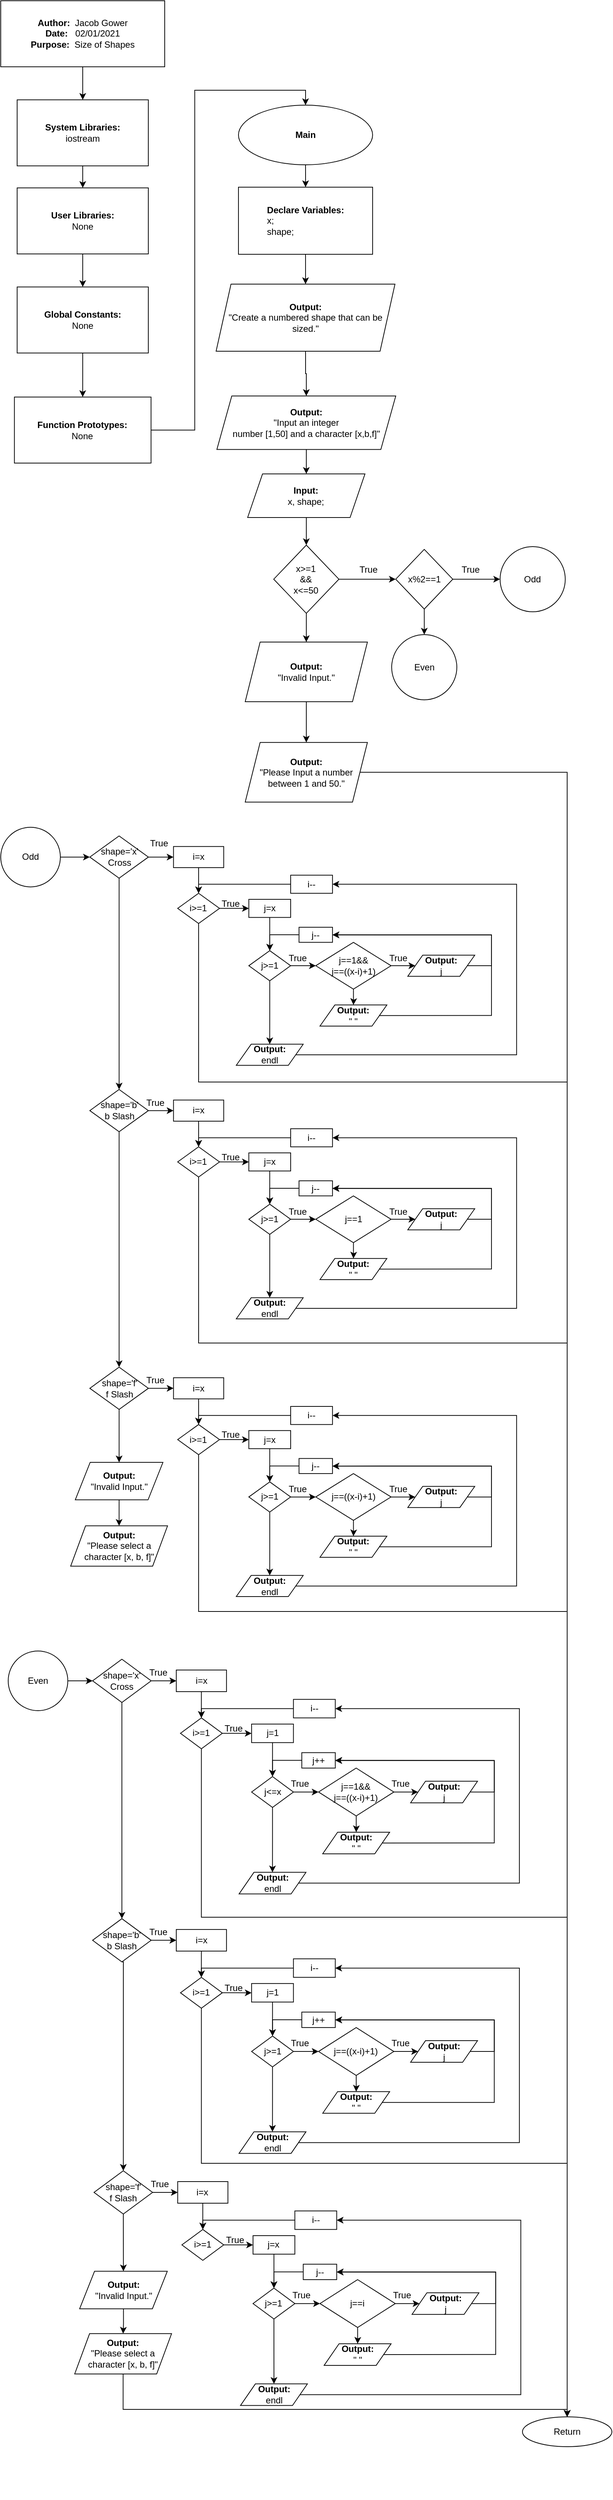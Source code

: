 <mxfile version="14.2.9" type="device"><diagram id="tyu1YtPvkXi4TQQT8765" name="Page-1"><mxGraphModel dx="2370" dy="1270" grid="1" gridSize="10" guides="1" tooltips="1" connect="1" arrows="1" fold="1" page="1" pageScale="1" pageWidth="850" pageHeight="1100" math="0" shadow="0"><root><mxCell id="0"/><mxCell id="1" parent="0"/><mxCell id="hRQsEjMzqnSDQeZRQvWy-15" value="" style="edgeStyle=orthogonalEdgeStyle;rounded=0;orthogonalLoop=1;jettySize=auto;html=1;entryX=0.5;entryY=0;entryDx=0;entryDy=0;" edge="1" parent="1" source="hRQsEjMzqnSDQeZRQvWy-9" target="hRQsEjMzqnSDQeZRQvWy-1"><mxGeometry relative="1" as="geometry"><mxPoint x="85" y="460" as="targetPoint"/></mxGeometry></mxCell><mxCell id="hRQsEjMzqnSDQeZRQvWy-256" value="" style="group" vertex="1" connectable="0" parent="1"><mxGeometry x="133.25" y="2220" width="696.75" height="1140.004" as="geometry"/></mxCell><mxCell id="hRQsEjMzqnSDQeZRQvWy-250" value="" style="group" vertex="1" connectable="0" parent="hRQsEjMzqnSDQeZRQvWy-256"><mxGeometry y="14.004" width="696.75" height="1055.996" as="geometry"/></mxCell><mxCell id="hRQsEjMzqnSDQeZRQvWy-161" value="shape='x'&lt;br&gt;Cross" style="rhombus;whiteSpace=wrap;html=1;" vertex="1" parent="hRQsEjMzqnSDQeZRQvWy-250"><mxGeometry width="78.596" height="57.987" as="geometry"/></mxCell><mxCell id="hRQsEjMzqnSDQeZRQvWy-162" value="True" style="text;html=1;align=center;verticalAlign=middle;resizable=0;points=[];autosize=1;" vertex="1" parent="hRQsEjMzqnSDQeZRQvWy-250"><mxGeometry x="67.368" y="8.284" width="40" height="20" as="geometry"/></mxCell><mxCell id="hRQsEjMzqnSDQeZRQvWy-164" value="i=x" style="whiteSpace=wrap;html=1;" vertex="1" parent="hRQsEjMzqnSDQeZRQvWy-250"><mxGeometry x="112.281" y="14.497" width="67.368" height="28.994" as="geometry"/></mxCell><mxCell id="hRQsEjMzqnSDQeZRQvWy-159" value="" style="edgeStyle=orthogonalEdgeStyle;rounded=0;orthogonalLoop=1;jettySize=auto;html=1;" edge="1" source="hRQsEjMzqnSDQeZRQvWy-161" target="hRQsEjMzqnSDQeZRQvWy-164" parent="hRQsEjMzqnSDQeZRQvWy-250"><mxGeometry relative="1" as="geometry"/></mxCell><mxCell id="hRQsEjMzqnSDQeZRQvWy-167" value="i&amp;gt;=1" style="rhombus;whiteSpace=wrap;html=1;" vertex="1" parent="hRQsEjMzqnSDQeZRQvWy-250"><mxGeometry x="117.895" y="78.697" width="56.14" height="41.419" as="geometry"/></mxCell><mxCell id="hRQsEjMzqnSDQeZRQvWy-163" value="" style="edgeStyle=orthogonalEdgeStyle;rounded=0;orthogonalLoop=1;jettySize=auto;html=1;" edge="1" source="hRQsEjMzqnSDQeZRQvWy-164" target="hRQsEjMzqnSDQeZRQvWy-167" parent="hRQsEjMzqnSDQeZRQvWy-250"><mxGeometry relative="1" as="geometry"/></mxCell><mxCell id="hRQsEjMzqnSDQeZRQvWy-169" value="j=1" style="whiteSpace=wrap;html=1;" vertex="1" parent="hRQsEjMzqnSDQeZRQvWy-250"><mxGeometry x="213.333" y="86.981" width="56.14" height="24.852" as="geometry"/></mxCell><mxCell id="hRQsEjMzqnSDQeZRQvWy-165" value="" style="edgeStyle=orthogonalEdgeStyle;rounded=0;orthogonalLoop=1;jettySize=auto;html=1;" edge="1" source="hRQsEjMzqnSDQeZRQvWy-167" target="hRQsEjMzqnSDQeZRQvWy-169" parent="hRQsEjMzqnSDQeZRQvWy-250"><mxGeometry relative="1" as="geometry"/></mxCell><mxCell id="hRQsEjMzqnSDQeZRQvWy-170" value="True" style="text;html=1;align=center;verticalAlign=middle;resizable=0;points=[];autosize=1;" vertex="1" parent="hRQsEjMzqnSDQeZRQvWy-250"><mxGeometry x="168.421" y="82.839" width="40" height="20" as="geometry"/></mxCell><mxCell id="hRQsEjMzqnSDQeZRQvWy-173" value="j&amp;lt;=x" style="rhombus;whiteSpace=wrap;html=1;" vertex="1" parent="hRQsEjMzqnSDQeZRQvWy-250"><mxGeometry x="213.333" y="157.393" width="56.14" height="41.419" as="geometry"/></mxCell><mxCell id="hRQsEjMzqnSDQeZRQvWy-168" value="" style="edgeStyle=orthogonalEdgeStyle;rounded=0;orthogonalLoop=1;jettySize=auto;html=1;" edge="1" source="hRQsEjMzqnSDQeZRQvWy-169" target="hRQsEjMzqnSDQeZRQvWy-173" parent="hRQsEjMzqnSDQeZRQvWy-250"><mxGeometry relative="1" as="geometry"/></mxCell><mxCell id="hRQsEjMzqnSDQeZRQvWy-176" value="&lt;div&gt;&lt;span&gt;j==1&amp;amp;&amp;amp;&lt;/span&gt;&lt;br&gt;&lt;/div&gt;j==((x-i)+1)" style="rhombus;whiteSpace=wrap;html=1;" vertex="1" parent="hRQsEjMzqnSDQeZRQvWy-250"><mxGeometry x="303.158" y="146.003" width="101.053" height="64.2" as="geometry"/></mxCell><mxCell id="hRQsEjMzqnSDQeZRQvWy-171" value="" style="edgeStyle=orthogonalEdgeStyle;rounded=0;orthogonalLoop=1;jettySize=auto;html=1;" edge="1" source="hRQsEjMzqnSDQeZRQvWy-173" target="hRQsEjMzqnSDQeZRQvWy-176" parent="hRQsEjMzqnSDQeZRQvWy-250"><mxGeometry relative="1" as="geometry"/></mxCell><mxCell id="hRQsEjMzqnSDQeZRQvWy-177" value="True" style="text;html=1;align=center;verticalAlign=middle;resizable=0;points=[];autosize=1;" vertex="1" parent="hRQsEjMzqnSDQeZRQvWy-250"><mxGeometry x="258.246" y="157.393" width="40" height="20" as="geometry"/></mxCell><mxCell id="hRQsEjMzqnSDQeZRQvWy-179" value="&lt;b&gt;Output:&lt;/b&gt;&lt;br&gt;j" style="shape=parallelogram;perimeter=parallelogramPerimeter;whiteSpace=wrap;html=1;fixedSize=1;" vertex="1" parent="hRQsEjMzqnSDQeZRQvWy-250"><mxGeometry x="426.667" y="163.606" width="89.825" height="28.994" as="geometry"/></mxCell><mxCell id="hRQsEjMzqnSDQeZRQvWy-174" value="" style="edgeStyle=orthogonalEdgeStyle;rounded=0;orthogonalLoop=1;jettySize=auto;html=1;" edge="1" source="hRQsEjMzqnSDQeZRQvWy-176" target="hRQsEjMzqnSDQeZRQvWy-179" parent="hRQsEjMzqnSDQeZRQvWy-250"><mxGeometry relative="1" as="geometry"/></mxCell><mxCell id="hRQsEjMzqnSDQeZRQvWy-181" value="&lt;b&gt;Output:&lt;/b&gt;&lt;br&gt;&quot; &quot;" style="shape=parallelogram;perimeter=parallelogramPerimeter;whiteSpace=wrap;html=1;fixedSize=1;" vertex="1" parent="hRQsEjMzqnSDQeZRQvWy-250"><mxGeometry x="308.772" y="231.948" width="89.825" height="28.994" as="geometry"/></mxCell><mxCell id="hRQsEjMzqnSDQeZRQvWy-175" value="" style="edgeStyle=orthogonalEdgeStyle;rounded=0;orthogonalLoop=1;jettySize=auto;html=1;" edge="1" source="hRQsEjMzqnSDQeZRQvWy-176" target="hRQsEjMzqnSDQeZRQvWy-181" parent="hRQsEjMzqnSDQeZRQvWy-250"><mxGeometry relative="1" as="geometry"/></mxCell><mxCell id="hRQsEjMzqnSDQeZRQvWy-182" value="" style="edgeStyle=orthogonalEdgeStyle;rounded=0;orthogonalLoop=1;jettySize=auto;html=1;" edge="1" source="hRQsEjMzqnSDQeZRQvWy-183" target="hRQsEjMzqnSDQeZRQvWy-173" parent="hRQsEjMzqnSDQeZRQvWy-250"><mxGeometry relative="1" as="geometry"/></mxCell><mxCell id="hRQsEjMzqnSDQeZRQvWy-183" value="j++" style="whiteSpace=wrap;html=1;" vertex="1" parent="hRQsEjMzqnSDQeZRQvWy-250"><mxGeometry x="280.702" y="125.293" width="44.912" height="20.71" as="geometry"/></mxCell><mxCell id="hRQsEjMzqnSDQeZRQvWy-178" value="" style="edgeStyle=orthogonalEdgeStyle;rounded=0;orthogonalLoop=1;jettySize=auto;html=1;" edge="1" source="hRQsEjMzqnSDQeZRQvWy-179" target="hRQsEjMzqnSDQeZRQvWy-183" parent="hRQsEjMzqnSDQeZRQvWy-250"><mxGeometry relative="1" as="geometry"><Array as="points"><mxPoint x="538.947" y="178.103"/><mxPoint x="538.947" y="135.855"/></Array></mxGeometry></mxCell><mxCell id="hRQsEjMzqnSDQeZRQvWy-180" style="edgeStyle=orthogonalEdgeStyle;rounded=0;orthogonalLoop=1;jettySize=auto;html=1;exitX=1;exitY=0.5;exitDx=0;exitDy=0;entryX=1;entryY=0.5;entryDx=0;entryDy=0;" edge="1" source="hRQsEjMzqnSDQeZRQvWy-181" target="hRQsEjMzqnSDQeZRQvWy-183" parent="hRQsEjMzqnSDQeZRQvWy-250"><mxGeometry relative="1" as="geometry"><mxPoint x="538.947" y="173.961" as="targetPoint"/><Array as="points"><mxPoint x="538.947" y="246.859"/><mxPoint x="538.947" y="135.855"/></Array></mxGeometry></mxCell><mxCell id="hRQsEjMzqnSDQeZRQvWy-185" value="&lt;b&gt;Output:&lt;/b&gt;&lt;br&gt;endl" style="shape=parallelogram;perimeter=parallelogramPerimeter;whiteSpace=wrap;html=1;fixedSize=1;" vertex="1" parent="hRQsEjMzqnSDQeZRQvWy-250"><mxGeometry x="196.491" y="285.793" width="89.825" height="28.994" as="geometry"/></mxCell><mxCell id="hRQsEjMzqnSDQeZRQvWy-172" value="" style="edgeStyle=orthogonalEdgeStyle;rounded=0;orthogonalLoop=1;jettySize=auto;html=1;" edge="1" source="hRQsEjMzqnSDQeZRQvWy-173" target="hRQsEjMzqnSDQeZRQvWy-185" parent="hRQsEjMzqnSDQeZRQvWy-250"><mxGeometry relative="1" as="geometry"/></mxCell><mxCell id="hRQsEjMzqnSDQeZRQvWy-186" value="" style="edgeStyle=orthogonalEdgeStyle;rounded=0;orthogonalLoop=1;jettySize=auto;html=1;entryX=0.5;entryY=0;entryDx=0;entryDy=0;" edge="1" source="hRQsEjMzqnSDQeZRQvWy-187" target="hRQsEjMzqnSDQeZRQvWy-167" parent="hRQsEjMzqnSDQeZRQvWy-250"><mxGeometry relative="1" as="geometry"><Array as="points"><mxPoint x="145.965" y="66.271"/></Array></mxGeometry></mxCell><mxCell id="hRQsEjMzqnSDQeZRQvWy-187" value="i--" style="whiteSpace=wrap;html=1;" vertex="1" parent="hRQsEjMzqnSDQeZRQvWy-250"><mxGeometry x="269.474" y="53.845" width="56.14" height="24.852" as="geometry"/></mxCell><mxCell id="hRQsEjMzqnSDQeZRQvWy-184" value="" style="edgeStyle=orthogonalEdgeStyle;rounded=0;orthogonalLoop=1;jettySize=auto;html=1;" edge="1" source="hRQsEjMzqnSDQeZRQvWy-185" target="hRQsEjMzqnSDQeZRQvWy-187" parent="hRQsEjMzqnSDQeZRQvWy-250"><mxGeometry relative="1" as="geometry"><Array as="points"><mxPoint x="572.632" y="300.704"/><mxPoint x="572.632" y="66.271"/></Array></mxGeometry></mxCell><mxCell id="hRQsEjMzqnSDQeZRQvWy-188" value="True" style="text;html=1;align=center;verticalAlign=middle;resizable=0;points=[];autosize=1;" vertex="1" parent="hRQsEjMzqnSDQeZRQvWy-250"><mxGeometry x="392.982" y="157.393" width="40" height="20" as="geometry"/></mxCell><mxCell id="hRQsEjMzqnSDQeZRQvWy-190" value="True" style="text;html=1;align=center;verticalAlign=middle;resizable=0;points=[];autosize=1;" vertex="1" parent="hRQsEjMzqnSDQeZRQvWy-250"><mxGeometry x="67.368" y="356.206" width="40" height="20" as="geometry"/></mxCell><mxCell id="hRQsEjMzqnSDQeZRQvWy-192" value="i=x" style="whiteSpace=wrap;html=1;" vertex="1" parent="hRQsEjMzqnSDQeZRQvWy-250"><mxGeometry x="112.281" y="362.419" width="67.368" height="28.994" as="geometry"/></mxCell><mxCell id="hRQsEjMzqnSDQeZRQvWy-195" value="i&amp;gt;=1" style="rhombus;whiteSpace=wrap;html=1;" vertex="1" parent="hRQsEjMzqnSDQeZRQvWy-250"><mxGeometry x="117.895" y="426.619" width="56.14" height="41.419" as="geometry"/></mxCell><mxCell id="hRQsEjMzqnSDQeZRQvWy-191" value="" style="edgeStyle=orthogonalEdgeStyle;rounded=0;orthogonalLoop=1;jettySize=auto;html=1;" edge="1" source="hRQsEjMzqnSDQeZRQvWy-192" target="hRQsEjMzqnSDQeZRQvWy-195" parent="hRQsEjMzqnSDQeZRQvWy-250"><mxGeometry relative="1" as="geometry"/></mxCell><mxCell id="hRQsEjMzqnSDQeZRQvWy-197" value="j=1" style="whiteSpace=wrap;html=1;" vertex="1" parent="hRQsEjMzqnSDQeZRQvWy-250"><mxGeometry x="213.333" y="434.903" width="56.14" height="24.852" as="geometry"/></mxCell><mxCell id="hRQsEjMzqnSDQeZRQvWy-193" value="" style="edgeStyle=orthogonalEdgeStyle;rounded=0;orthogonalLoop=1;jettySize=auto;html=1;" edge="1" source="hRQsEjMzqnSDQeZRQvWy-195" target="hRQsEjMzqnSDQeZRQvWy-197" parent="hRQsEjMzqnSDQeZRQvWy-250"><mxGeometry relative="1" as="geometry"/></mxCell><mxCell id="hRQsEjMzqnSDQeZRQvWy-198" value="True" style="text;html=1;align=center;verticalAlign=middle;resizable=0;points=[];autosize=1;" vertex="1" parent="hRQsEjMzqnSDQeZRQvWy-250"><mxGeometry x="168.421" y="430.761" width="40" height="20" as="geometry"/></mxCell><mxCell id="hRQsEjMzqnSDQeZRQvWy-201" value="j&amp;gt;=1" style="rhombus;whiteSpace=wrap;html=1;" vertex="1" parent="hRQsEjMzqnSDQeZRQvWy-250"><mxGeometry x="213.333" y="505.315" width="56.14" height="41.419" as="geometry"/></mxCell><mxCell id="hRQsEjMzqnSDQeZRQvWy-196" value="" style="edgeStyle=orthogonalEdgeStyle;rounded=0;orthogonalLoop=1;jettySize=auto;html=1;" edge="1" source="hRQsEjMzqnSDQeZRQvWy-197" target="hRQsEjMzqnSDQeZRQvWy-201" parent="hRQsEjMzqnSDQeZRQvWy-250"><mxGeometry relative="1" as="geometry"/></mxCell><mxCell id="hRQsEjMzqnSDQeZRQvWy-204" value="j==((x-i)+1)" style="rhombus;whiteSpace=wrap;html=1;" vertex="1" parent="hRQsEjMzqnSDQeZRQvWy-250"><mxGeometry x="303.158" y="493.925" width="101.053" height="64.2" as="geometry"/></mxCell><mxCell id="hRQsEjMzqnSDQeZRQvWy-199" value="" style="edgeStyle=orthogonalEdgeStyle;rounded=0;orthogonalLoop=1;jettySize=auto;html=1;" edge="1" source="hRQsEjMzqnSDQeZRQvWy-201" target="hRQsEjMzqnSDQeZRQvWy-204" parent="hRQsEjMzqnSDQeZRQvWy-250"><mxGeometry relative="1" as="geometry"/></mxCell><mxCell id="hRQsEjMzqnSDQeZRQvWy-205" value="True" style="text;html=1;align=center;verticalAlign=middle;resizable=0;points=[];autosize=1;" vertex="1" parent="hRQsEjMzqnSDQeZRQvWy-250"><mxGeometry x="258.246" y="505.315" width="40" height="20" as="geometry"/></mxCell><mxCell id="hRQsEjMzqnSDQeZRQvWy-207" value="&lt;b&gt;Output:&lt;/b&gt;&lt;br&gt;j" style="shape=parallelogram;perimeter=parallelogramPerimeter;whiteSpace=wrap;html=1;fixedSize=1;" vertex="1" parent="hRQsEjMzqnSDQeZRQvWy-250"><mxGeometry x="426.667" y="511.528" width="89.825" height="28.994" as="geometry"/></mxCell><mxCell id="hRQsEjMzqnSDQeZRQvWy-202" value="" style="edgeStyle=orthogonalEdgeStyle;rounded=0;orthogonalLoop=1;jettySize=auto;html=1;" edge="1" source="hRQsEjMzqnSDQeZRQvWy-204" target="hRQsEjMzqnSDQeZRQvWy-207" parent="hRQsEjMzqnSDQeZRQvWy-250"><mxGeometry relative="1" as="geometry"/></mxCell><mxCell id="hRQsEjMzqnSDQeZRQvWy-209" value="&lt;b&gt;Output:&lt;/b&gt;&lt;br&gt;&quot; &quot;" style="shape=parallelogram;perimeter=parallelogramPerimeter;whiteSpace=wrap;html=1;fixedSize=1;" vertex="1" parent="hRQsEjMzqnSDQeZRQvWy-250"><mxGeometry x="308.772" y="579.87" width="89.825" height="28.994" as="geometry"/></mxCell><mxCell id="hRQsEjMzqnSDQeZRQvWy-203" value="" style="edgeStyle=orthogonalEdgeStyle;rounded=0;orthogonalLoop=1;jettySize=auto;html=1;" edge="1" source="hRQsEjMzqnSDQeZRQvWy-204" target="hRQsEjMzqnSDQeZRQvWy-209" parent="hRQsEjMzqnSDQeZRQvWy-250"><mxGeometry relative="1" as="geometry"/></mxCell><mxCell id="hRQsEjMzqnSDQeZRQvWy-210" value="" style="edgeStyle=orthogonalEdgeStyle;rounded=0;orthogonalLoop=1;jettySize=auto;html=1;" edge="1" source="hRQsEjMzqnSDQeZRQvWy-211" target="hRQsEjMzqnSDQeZRQvWy-201" parent="hRQsEjMzqnSDQeZRQvWy-250"><mxGeometry relative="1" as="geometry"/></mxCell><mxCell id="hRQsEjMzqnSDQeZRQvWy-211" value="j++" style="whiteSpace=wrap;html=1;" vertex="1" parent="hRQsEjMzqnSDQeZRQvWy-250"><mxGeometry x="280.702" y="473.215" width="44.912" height="20.71" as="geometry"/></mxCell><mxCell id="hRQsEjMzqnSDQeZRQvWy-206" value="" style="edgeStyle=orthogonalEdgeStyle;rounded=0;orthogonalLoop=1;jettySize=auto;html=1;" edge="1" source="hRQsEjMzqnSDQeZRQvWy-207" target="hRQsEjMzqnSDQeZRQvWy-211" parent="hRQsEjMzqnSDQeZRQvWy-250"><mxGeometry relative="1" as="geometry"><Array as="points"><mxPoint x="538.947" y="526.025"/><mxPoint x="538.947" y="483.777"/></Array></mxGeometry></mxCell><mxCell id="hRQsEjMzqnSDQeZRQvWy-208" style="edgeStyle=orthogonalEdgeStyle;rounded=0;orthogonalLoop=1;jettySize=auto;html=1;exitX=1;exitY=0.5;exitDx=0;exitDy=0;entryX=1;entryY=0.5;entryDx=0;entryDy=0;" edge="1" source="hRQsEjMzqnSDQeZRQvWy-209" target="hRQsEjMzqnSDQeZRQvWy-211" parent="hRQsEjMzqnSDQeZRQvWy-250"><mxGeometry relative="1" as="geometry"><mxPoint x="538.947" y="521.883" as="targetPoint"/><Array as="points"><mxPoint x="538.947" y="594.781"/><mxPoint x="538.947" y="483.777"/></Array></mxGeometry></mxCell><mxCell id="hRQsEjMzqnSDQeZRQvWy-213" value="&lt;b&gt;Output:&lt;/b&gt;&lt;br&gt;endl" style="shape=parallelogram;perimeter=parallelogramPerimeter;whiteSpace=wrap;html=1;fixedSize=1;" vertex="1" parent="hRQsEjMzqnSDQeZRQvWy-250"><mxGeometry x="196.491" y="633.715" width="89.825" height="28.994" as="geometry"/></mxCell><mxCell id="hRQsEjMzqnSDQeZRQvWy-200" value="" style="edgeStyle=orthogonalEdgeStyle;rounded=0;orthogonalLoop=1;jettySize=auto;html=1;" edge="1" source="hRQsEjMzqnSDQeZRQvWy-201" target="hRQsEjMzqnSDQeZRQvWy-213" parent="hRQsEjMzqnSDQeZRQvWy-250"><mxGeometry relative="1" as="geometry"/></mxCell><mxCell id="hRQsEjMzqnSDQeZRQvWy-214" value="" style="edgeStyle=orthogonalEdgeStyle;rounded=0;orthogonalLoop=1;jettySize=auto;html=1;entryX=0.5;entryY=0;entryDx=0;entryDy=0;" edge="1" source="hRQsEjMzqnSDQeZRQvWy-215" target="hRQsEjMzqnSDQeZRQvWy-195" parent="hRQsEjMzqnSDQeZRQvWy-250"><mxGeometry relative="1" as="geometry"><Array as="points"><mxPoint x="145.965" y="414.193"/></Array></mxGeometry></mxCell><mxCell id="hRQsEjMzqnSDQeZRQvWy-215" value="i--" style="whiteSpace=wrap;html=1;" vertex="1" parent="hRQsEjMzqnSDQeZRQvWy-250"><mxGeometry x="269.474" y="401.767" width="56.14" height="24.852" as="geometry"/></mxCell><mxCell id="hRQsEjMzqnSDQeZRQvWy-212" value="" style="edgeStyle=orthogonalEdgeStyle;rounded=0;orthogonalLoop=1;jettySize=auto;html=1;" edge="1" source="hRQsEjMzqnSDQeZRQvWy-213" target="hRQsEjMzqnSDQeZRQvWy-215" parent="hRQsEjMzqnSDQeZRQvWy-250"><mxGeometry relative="1" as="geometry"><Array as="points"><mxPoint x="572.632" y="648.626"/><mxPoint x="572.632" y="414.193"/></Array></mxGeometry></mxCell><mxCell id="hRQsEjMzqnSDQeZRQvWy-216" value="True" style="text;html=1;align=center;verticalAlign=middle;resizable=0;points=[];autosize=1;" vertex="1" parent="hRQsEjMzqnSDQeZRQvWy-250"><mxGeometry x="392.982" y="505.315" width="40" height="20" as="geometry"/></mxCell><mxCell id="hRQsEjMzqnSDQeZRQvWy-218" value="shape='b'&lt;br&gt;b Slash" style="rhombus;whiteSpace=wrap;html=1;" vertex="1" parent="hRQsEjMzqnSDQeZRQvWy-250"><mxGeometry y="347.922" width="78.596" height="57.987" as="geometry"/></mxCell><mxCell id="hRQsEjMzqnSDQeZRQvWy-160" style="edgeStyle=orthogonalEdgeStyle;rounded=0;orthogonalLoop=1;jettySize=auto;html=1;exitX=0.5;exitY=1;exitDx=0;exitDy=0;entryX=0.5;entryY=0;entryDx=0;entryDy=0;" edge="1" source="hRQsEjMzqnSDQeZRQvWy-161" target="hRQsEjMzqnSDQeZRQvWy-218" parent="hRQsEjMzqnSDQeZRQvWy-250"><mxGeometry relative="1" as="geometry"/></mxCell><mxCell id="hRQsEjMzqnSDQeZRQvWy-189" value="" style="edgeStyle=orthogonalEdgeStyle;rounded=0;orthogonalLoop=1;jettySize=auto;html=1;" edge="1" source="hRQsEjMzqnSDQeZRQvWy-218" target="hRQsEjMzqnSDQeZRQvWy-192" parent="hRQsEjMzqnSDQeZRQvWy-250"><mxGeometry relative="1" as="geometry"/></mxCell><mxCell id="hRQsEjMzqnSDQeZRQvWy-220" value="True" style="text;html=1;align=center;verticalAlign=middle;resizable=0;points=[];autosize=1;" vertex="1" parent="hRQsEjMzqnSDQeZRQvWy-250"><mxGeometry x="69.278" y="694.283" width="40" height="20" as="geometry"/></mxCell><mxCell id="hRQsEjMzqnSDQeZRQvWy-222" value="i=x" style="whiteSpace=wrap;html=1;" vertex="1" parent="hRQsEjMzqnSDQeZRQvWy-250"><mxGeometry x="114.191" y="700.496" width="67.368" height="28.994" as="geometry"/></mxCell><mxCell id="hRQsEjMzqnSDQeZRQvWy-224" value="i&amp;gt;=1" style="rhombus;whiteSpace=wrap;html=1;" vertex="1" parent="hRQsEjMzqnSDQeZRQvWy-250"><mxGeometry x="119.805" y="764.696" width="56.14" height="41.419" as="geometry"/></mxCell><mxCell id="hRQsEjMzqnSDQeZRQvWy-221" value="" style="edgeStyle=orthogonalEdgeStyle;rounded=0;orthogonalLoop=1;jettySize=auto;html=1;" edge="1" source="hRQsEjMzqnSDQeZRQvWy-222" target="hRQsEjMzqnSDQeZRQvWy-224" parent="hRQsEjMzqnSDQeZRQvWy-250"><mxGeometry relative="1" as="geometry"/></mxCell><mxCell id="hRQsEjMzqnSDQeZRQvWy-226" value="j=x" style="whiteSpace=wrap;html=1;" vertex="1" parent="hRQsEjMzqnSDQeZRQvWy-250"><mxGeometry x="215.243" y="772.98" width="56.14" height="24.852" as="geometry"/></mxCell><mxCell id="hRQsEjMzqnSDQeZRQvWy-223" value="" style="edgeStyle=orthogonalEdgeStyle;rounded=0;orthogonalLoop=1;jettySize=auto;html=1;" edge="1" source="hRQsEjMzqnSDQeZRQvWy-224" target="hRQsEjMzqnSDQeZRQvWy-226" parent="hRQsEjMzqnSDQeZRQvWy-250"><mxGeometry relative="1" as="geometry"/></mxCell><mxCell id="hRQsEjMzqnSDQeZRQvWy-227" value="True" style="text;html=1;align=center;verticalAlign=middle;resizable=0;points=[];autosize=1;" vertex="1" parent="hRQsEjMzqnSDQeZRQvWy-250"><mxGeometry x="170.331" y="768.838" width="40" height="20" as="geometry"/></mxCell><mxCell id="hRQsEjMzqnSDQeZRQvWy-230" value="j&amp;gt;=1" style="rhombus;whiteSpace=wrap;html=1;" vertex="1" parent="hRQsEjMzqnSDQeZRQvWy-250"><mxGeometry x="215.243" y="843.393" width="56.14" height="41.419" as="geometry"/></mxCell><mxCell id="hRQsEjMzqnSDQeZRQvWy-225" value="" style="edgeStyle=orthogonalEdgeStyle;rounded=0;orthogonalLoop=1;jettySize=auto;html=1;" edge="1" source="hRQsEjMzqnSDQeZRQvWy-226" target="hRQsEjMzqnSDQeZRQvWy-230" parent="hRQsEjMzqnSDQeZRQvWy-250"><mxGeometry relative="1" as="geometry"/></mxCell><mxCell id="hRQsEjMzqnSDQeZRQvWy-233" value="j==i&lt;div&gt;&lt;/div&gt;" style="rhombus;whiteSpace=wrap;html=1;" vertex="1" parent="hRQsEjMzqnSDQeZRQvWy-250"><mxGeometry x="305.068" y="832.003" width="101.053" height="64.2" as="geometry"/></mxCell><mxCell id="hRQsEjMzqnSDQeZRQvWy-228" value="" style="edgeStyle=orthogonalEdgeStyle;rounded=0;orthogonalLoop=1;jettySize=auto;html=1;" edge="1" source="hRQsEjMzqnSDQeZRQvWy-230" target="hRQsEjMzqnSDQeZRQvWy-233" parent="hRQsEjMzqnSDQeZRQvWy-250"><mxGeometry relative="1" as="geometry"/></mxCell><mxCell id="hRQsEjMzqnSDQeZRQvWy-234" value="True" style="text;html=1;align=center;verticalAlign=middle;resizable=0;points=[];autosize=1;" vertex="1" parent="hRQsEjMzqnSDQeZRQvWy-250"><mxGeometry x="260.156" y="843.393" width="40" height="20" as="geometry"/></mxCell><mxCell id="hRQsEjMzqnSDQeZRQvWy-236" value="&lt;b&gt;Output:&lt;/b&gt;&lt;br&gt;j" style="shape=parallelogram;perimeter=parallelogramPerimeter;whiteSpace=wrap;html=1;fixedSize=1;" vertex="1" parent="hRQsEjMzqnSDQeZRQvWy-250"><mxGeometry x="428.577" y="849.606" width="89.825" height="28.994" as="geometry"/></mxCell><mxCell id="hRQsEjMzqnSDQeZRQvWy-231" value="" style="edgeStyle=orthogonalEdgeStyle;rounded=0;orthogonalLoop=1;jettySize=auto;html=1;" edge="1" source="hRQsEjMzqnSDQeZRQvWy-233" target="hRQsEjMzqnSDQeZRQvWy-236" parent="hRQsEjMzqnSDQeZRQvWy-250"><mxGeometry relative="1" as="geometry"/></mxCell><mxCell id="hRQsEjMzqnSDQeZRQvWy-238" value="&lt;b&gt;Output:&lt;/b&gt;&lt;br&gt;&quot; &quot;" style="shape=parallelogram;perimeter=parallelogramPerimeter;whiteSpace=wrap;html=1;fixedSize=1;" vertex="1" parent="hRQsEjMzqnSDQeZRQvWy-250"><mxGeometry x="310.682" y="917.948" width="89.825" height="28.994" as="geometry"/></mxCell><mxCell id="hRQsEjMzqnSDQeZRQvWy-232" value="" style="edgeStyle=orthogonalEdgeStyle;rounded=0;orthogonalLoop=1;jettySize=auto;html=1;" edge="1" source="hRQsEjMzqnSDQeZRQvWy-233" target="hRQsEjMzqnSDQeZRQvWy-238" parent="hRQsEjMzqnSDQeZRQvWy-250"><mxGeometry relative="1" as="geometry"/></mxCell><mxCell id="hRQsEjMzqnSDQeZRQvWy-239" value="" style="edgeStyle=orthogonalEdgeStyle;rounded=0;orthogonalLoop=1;jettySize=auto;html=1;" edge="1" source="hRQsEjMzqnSDQeZRQvWy-240" target="hRQsEjMzqnSDQeZRQvWy-230" parent="hRQsEjMzqnSDQeZRQvWy-250"><mxGeometry relative="1" as="geometry"/></mxCell><mxCell id="hRQsEjMzqnSDQeZRQvWy-240" value="j--" style="whiteSpace=wrap;html=1;" vertex="1" parent="hRQsEjMzqnSDQeZRQvWy-250"><mxGeometry x="282.612" y="811.293" width="44.912" height="20.71" as="geometry"/></mxCell><mxCell id="hRQsEjMzqnSDQeZRQvWy-235" value="" style="edgeStyle=orthogonalEdgeStyle;rounded=0;orthogonalLoop=1;jettySize=auto;html=1;" edge="1" source="hRQsEjMzqnSDQeZRQvWy-236" target="hRQsEjMzqnSDQeZRQvWy-240" parent="hRQsEjMzqnSDQeZRQvWy-250"><mxGeometry relative="1" as="geometry"><Array as="points"><mxPoint x="540.857" y="864.103"/><mxPoint x="540.857" y="821.855"/></Array></mxGeometry></mxCell><mxCell id="hRQsEjMzqnSDQeZRQvWy-237" style="edgeStyle=orthogonalEdgeStyle;rounded=0;orthogonalLoop=1;jettySize=auto;html=1;exitX=1;exitY=0.5;exitDx=0;exitDy=0;entryX=1;entryY=0.5;entryDx=0;entryDy=0;" edge="1" source="hRQsEjMzqnSDQeZRQvWy-238" target="hRQsEjMzqnSDQeZRQvWy-240" parent="hRQsEjMzqnSDQeZRQvWy-250"><mxGeometry relative="1" as="geometry"><mxPoint x="540.857" y="859.961" as="targetPoint"/><Array as="points"><mxPoint x="540.857" y="932.859"/><mxPoint x="540.857" y="821.855"/></Array></mxGeometry></mxCell><mxCell id="hRQsEjMzqnSDQeZRQvWy-242" value="&lt;b&gt;Output:&lt;/b&gt;&lt;br&gt;endl" style="shape=parallelogram;perimeter=parallelogramPerimeter;whiteSpace=wrap;html=1;fixedSize=1;" vertex="1" parent="hRQsEjMzqnSDQeZRQvWy-250"><mxGeometry x="198.401" y="971.793" width="89.825" height="28.994" as="geometry"/></mxCell><mxCell id="hRQsEjMzqnSDQeZRQvWy-229" value="" style="edgeStyle=orthogonalEdgeStyle;rounded=0;orthogonalLoop=1;jettySize=auto;html=1;" edge="1" source="hRQsEjMzqnSDQeZRQvWy-230" target="hRQsEjMzqnSDQeZRQvWy-242" parent="hRQsEjMzqnSDQeZRQvWy-250"><mxGeometry relative="1" as="geometry"/></mxCell><mxCell id="hRQsEjMzqnSDQeZRQvWy-243" value="" style="edgeStyle=orthogonalEdgeStyle;rounded=0;orthogonalLoop=1;jettySize=auto;html=1;entryX=0.5;entryY=0;entryDx=0;entryDy=0;" edge="1" source="hRQsEjMzqnSDQeZRQvWy-244" target="hRQsEjMzqnSDQeZRQvWy-224" parent="hRQsEjMzqnSDQeZRQvWy-250"><mxGeometry relative="1" as="geometry"><Array as="points"><mxPoint x="147.875" y="752.27"/></Array></mxGeometry></mxCell><mxCell id="hRQsEjMzqnSDQeZRQvWy-244" value="i--" style="whiteSpace=wrap;html=1;" vertex="1" parent="hRQsEjMzqnSDQeZRQvWy-250"><mxGeometry x="271.384" y="739.845" width="56.14" height="24.852" as="geometry"/></mxCell><mxCell id="hRQsEjMzqnSDQeZRQvWy-241" value="" style="edgeStyle=orthogonalEdgeStyle;rounded=0;orthogonalLoop=1;jettySize=auto;html=1;" edge="1" source="hRQsEjMzqnSDQeZRQvWy-242" target="hRQsEjMzqnSDQeZRQvWy-244" parent="hRQsEjMzqnSDQeZRQvWy-250"><mxGeometry relative="1" as="geometry"><Array as="points"><mxPoint x="574.542" y="986.704"/><mxPoint x="574.542" y="752.27"/></Array></mxGeometry></mxCell><mxCell id="hRQsEjMzqnSDQeZRQvWy-245" value="True" style="text;html=1;align=center;verticalAlign=middle;resizable=0;points=[];autosize=1;" vertex="1" parent="hRQsEjMzqnSDQeZRQvWy-250"><mxGeometry x="394.892" y="843.393" width="40" height="20" as="geometry"/></mxCell><mxCell id="hRQsEjMzqnSDQeZRQvWy-274" style="edgeStyle=orthogonalEdgeStyle;rounded=0;orthogonalLoop=1;jettySize=auto;html=1;exitX=0.5;exitY=1;exitDx=0;exitDy=0;" edge="1" parent="hRQsEjMzqnSDQeZRQvWy-250" source="hRQsEjMzqnSDQeZRQvWy-246" target="hRQsEjMzqnSDQeZRQvWy-267"><mxGeometry relative="1" as="geometry"/></mxCell><mxCell id="hRQsEjMzqnSDQeZRQvWy-246" value="shape='f'&lt;br&gt;f Slash" style="rhombus;whiteSpace=wrap;html=1;" vertex="1" parent="hRQsEjMzqnSDQeZRQvWy-250"><mxGeometry x="1.91" y="686.0" width="78.596" height="57.987" as="geometry"/></mxCell><mxCell id="hRQsEjMzqnSDQeZRQvWy-217" style="edgeStyle=orthogonalEdgeStyle;rounded=0;orthogonalLoop=1;jettySize=auto;html=1;exitX=0.5;exitY=1;exitDx=0;exitDy=0;entryX=0.5;entryY=0;entryDx=0;entryDy=0;" edge="1" source="hRQsEjMzqnSDQeZRQvWy-218" target="hRQsEjMzqnSDQeZRQvWy-246" parent="hRQsEjMzqnSDQeZRQvWy-250"><mxGeometry relative="1" as="geometry"><Array as="points"><mxPoint x="41" y="406"/></Array></mxGeometry></mxCell><mxCell id="hRQsEjMzqnSDQeZRQvWy-219" value="" style="edgeStyle=orthogonalEdgeStyle;rounded=0;orthogonalLoop=1;jettySize=auto;html=1;" edge="1" source="hRQsEjMzqnSDQeZRQvWy-246" target="hRQsEjMzqnSDQeZRQvWy-222" parent="hRQsEjMzqnSDQeZRQvWy-250"><mxGeometry relative="1" as="geometry"/></mxCell><mxCell id="hRQsEjMzqnSDQeZRQvWy-266" value="" style="group" vertex="1" connectable="0" parent="hRQsEjMzqnSDQeZRQvWy-250"><mxGeometry x="-15.393" y="820.788" width="124.675" height="136.072" as="geometry"/></mxCell><mxCell id="hRQsEjMzqnSDQeZRQvWy-268" value="" style="group" vertex="1" connectable="0" parent="hRQsEjMzqnSDQeZRQvWy-266"><mxGeometry x="-16.96" y="47.24" width="124.675" height="88.831" as="geometry"/></mxCell><mxCell id="hRQsEjMzqnSDQeZRQvWy-269" value="&lt;b&gt;Output:&lt;/b&gt;&lt;br&gt;&quot;Please select a &lt;br&gt;character [x, b, f]&quot;" style="shape=parallelogram;perimeter=parallelogramPerimeter;whiteSpace=wrap;html=1;fixedSize=1;" vertex="1" parent="hRQsEjMzqnSDQeZRQvWy-268"><mxGeometry x="8.312" y="36.384" width="130" height="54.08" as="geometry"/></mxCell><mxCell id="hRQsEjMzqnSDQeZRQvWy-267" value="&lt;b&gt;Output:&lt;/b&gt;&lt;br&gt;&quot;Invalid Input.&quot;" style="shape=parallelogram;perimeter=parallelogramPerimeter;whiteSpace=wrap;html=1;fixedSize=1;" vertex="1" parent="hRQsEjMzqnSDQeZRQvWy-250"><mxGeometry x="-17.407" y="820.788" width="117.63" height="50.286" as="geometry"/></mxCell><mxCell id="hRQsEjMzqnSDQeZRQvWy-270" value="" style="edgeStyle=orthogonalEdgeStyle;rounded=0;orthogonalLoop=1;jettySize=auto;html=1;exitX=0.5;exitY=1;exitDx=0;exitDy=0;" edge="1" parent="hRQsEjMzqnSDQeZRQvWy-250" source="hRQsEjMzqnSDQeZRQvWy-267" target="hRQsEjMzqnSDQeZRQvWy-269"><mxGeometry relative="1" as="geometry"><mxPoint x="41.204" y="870.399" as="sourcePoint"/></mxGeometry></mxCell><mxCell id="hRQsEjMzqnSDQeZRQvWy-288" value="Return" style="ellipse;whiteSpace=wrap;html=1;" vertex="1" parent="hRQsEjMzqnSDQeZRQvWy-250"><mxGeometry x="576.75" y="1015.996" width="120" height="40" as="geometry"/></mxCell><mxCell id="hRQsEjMzqnSDQeZRQvWy-289" style="edgeStyle=orthogonalEdgeStyle;rounded=0;orthogonalLoop=1;jettySize=auto;html=1;exitX=0.5;exitY=1;exitDx=0;exitDy=0;" edge="1" parent="hRQsEjMzqnSDQeZRQvWy-250" source="hRQsEjMzqnSDQeZRQvWy-269" target="hRQsEjMzqnSDQeZRQvWy-288"><mxGeometry relative="1" as="geometry"><Array as="points"><mxPoint x="40.75" y="1005.996"/><mxPoint x="636.75" y="1005.996"/></Array></mxGeometry></mxCell><mxCell id="hRQsEjMzqnSDQeZRQvWy-248" value="Odd" style="ellipse;whiteSpace=wrap;html=1;aspect=fixed;" vertex="1" parent="1"><mxGeometry x="10.0" y="1118.33" width="80" height="80" as="geometry"/></mxCell><mxCell id="hRQsEjMzqnSDQeZRQvWy-258" style="edgeStyle=orthogonalEdgeStyle;rounded=0;orthogonalLoop=1;jettySize=auto;html=1;exitX=1;exitY=0.5;exitDx=0;exitDy=0;entryX=0;entryY=0.5;entryDx=0;entryDy=0;" edge="1" parent="1" source="hRQsEjMzqnSDQeZRQvWy-248" target="hRQsEjMzqnSDQeZRQvWy-46"><mxGeometry relative="1" as="geometry"><mxPoint x="140" y="1170" as="targetPoint"/></mxGeometry></mxCell><mxCell id="hRQsEjMzqnSDQeZRQvWy-279" value="" style="group" vertex="1" connectable="0" parent="1"><mxGeometry x="260" y="140" width="240" height="340" as="geometry"/></mxCell><mxCell id="hRQsEjMzqnSDQeZRQvWy-21" value="&lt;b&gt;Output:&lt;/b&gt;&lt;br&gt;&quot;Create a numbered shape that can be sized.&quot;" style="shape=parallelogram;perimeter=parallelogramPerimeter;whiteSpace=wrap;html=1;fixedSize=1;" vertex="1" parent="hRQsEjMzqnSDQeZRQvWy-279"><mxGeometry x="38.96" y="250" width="240" height="90" as="geometry"/></mxCell><mxCell id="hRQsEjMzqnSDQeZRQvWy-281" value="" style="group" vertex="1" connectable="0" parent="hRQsEjMzqnSDQeZRQvWy-279"><mxGeometry x="68.96" y="10" width="180" height="132.353" as="geometry"/></mxCell><mxCell id="hRQsEjMzqnSDQeZRQvWy-1" value="&lt;b&gt;Main&lt;/b&gt;" style="ellipse;whiteSpace=wrap;html=1;" vertex="1" parent="hRQsEjMzqnSDQeZRQvWy-281"><mxGeometry width="180" height="80" as="geometry"/></mxCell><mxCell id="hRQsEjMzqnSDQeZRQvWy-16" value="&lt;b&gt;Declare Variables:&lt;/b&gt;&lt;br&gt;&lt;div style=&quot;text-align: left&quot;&gt;&lt;span&gt;x;&lt;/span&gt;&lt;/div&gt;&lt;div style=&quot;text-align: left&quot;&gt;&lt;span&gt;shape;&lt;/span&gt;&lt;/div&gt;" style="rounded=0;whiteSpace=wrap;html=1;" vertex="1" parent="hRQsEjMzqnSDQeZRQvWy-279"><mxGeometry x="68.96" y="120" width="180" height="90" as="geometry"/></mxCell><mxCell id="hRQsEjMzqnSDQeZRQvWy-17" value="" style="edgeStyle=orthogonalEdgeStyle;rounded=0;orthogonalLoop=1;jettySize=auto;html=1;" edge="1" parent="hRQsEjMzqnSDQeZRQvWy-279" source="hRQsEjMzqnSDQeZRQvWy-1" target="hRQsEjMzqnSDQeZRQvWy-16"><mxGeometry relative="1" as="geometry"/></mxCell><mxCell id="hRQsEjMzqnSDQeZRQvWy-22" value="" style="edgeStyle=orthogonalEdgeStyle;rounded=0;orthogonalLoop=1;jettySize=auto;html=1;" edge="1" parent="hRQsEjMzqnSDQeZRQvWy-279" source="hRQsEjMzqnSDQeZRQvWy-16" target="hRQsEjMzqnSDQeZRQvWy-21"><mxGeometry relative="1" as="geometry"/></mxCell><mxCell id="hRQsEjMzqnSDQeZRQvWy-280" value="" style="group" vertex="1" connectable="0" parent="1"><mxGeometry x="10" y="10" width="220" height="620" as="geometry"/></mxCell><mxCell id="hRQsEjMzqnSDQeZRQvWy-2" value="&lt;b&gt;Author:&amp;nbsp;&amp;nbsp;&lt;/b&gt;Jacob Gower&lt;br&gt;&lt;b&gt;Date:&amp;nbsp; &amp;nbsp;&lt;/b&gt;02/01/2021&lt;br&gt;&lt;b&gt;Purpose:&lt;/b&gt;&amp;nbsp; Size of Shapes" style="rounded=0;whiteSpace=wrap;html=1;" vertex="1" parent="hRQsEjMzqnSDQeZRQvWy-280"><mxGeometry width="220" height="88.571" as="geometry"/></mxCell><mxCell id="hRQsEjMzqnSDQeZRQvWy-3" value="&lt;b&gt;System Libraries:&lt;/b&gt;&lt;br&gt;iostream" style="rounded=0;whiteSpace=wrap;html=1;" vertex="1" parent="hRQsEjMzqnSDQeZRQvWy-280"><mxGeometry x="22" y="132.857" width="176" height="88.571" as="geometry"/></mxCell><mxCell id="hRQsEjMzqnSDQeZRQvWy-4" style="edgeStyle=orthogonalEdgeStyle;rounded=0;orthogonalLoop=1;jettySize=auto;html=1;exitX=0.5;exitY=1;exitDx=0;exitDy=0;entryX=0.5;entryY=0;entryDx=0;entryDy=0;" edge="1" parent="hRQsEjMzqnSDQeZRQvWy-280" source="hRQsEjMzqnSDQeZRQvWy-2" target="hRQsEjMzqnSDQeZRQvWy-3"><mxGeometry relative="1" as="geometry"/></mxCell><mxCell id="hRQsEjMzqnSDQeZRQvWy-5" value="&lt;b&gt;User Libraries:&lt;/b&gt;&lt;br&gt;None" style="whiteSpace=wrap;html=1;" vertex="1" parent="hRQsEjMzqnSDQeZRQvWy-280"><mxGeometry x="22" y="250.952" width="176" height="88.571" as="geometry"/></mxCell><mxCell id="hRQsEjMzqnSDQeZRQvWy-6" style="edgeStyle=orthogonalEdgeStyle;rounded=0;orthogonalLoop=1;jettySize=auto;html=1;exitX=0.5;exitY=1;exitDx=0;exitDy=0;entryX=0.5;entryY=0;entryDx=0;entryDy=0;" edge="1" parent="hRQsEjMzqnSDQeZRQvWy-280" source="hRQsEjMzqnSDQeZRQvWy-3" target="hRQsEjMzqnSDQeZRQvWy-5"><mxGeometry relative="1" as="geometry"/></mxCell><mxCell id="hRQsEjMzqnSDQeZRQvWy-7" value="&lt;b&gt;Global Constants:&lt;/b&gt;&lt;br&gt;None" style="rounded=0;whiteSpace=wrap;html=1;" vertex="1" parent="hRQsEjMzqnSDQeZRQvWy-280"><mxGeometry x="22" y="383.81" width="176" height="88.571" as="geometry"/></mxCell><mxCell id="hRQsEjMzqnSDQeZRQvWy-8" style="edgeStyle=orthogonalEdgeStyle;rounded=0;orthogonalLoop=1;jettySize=auto;html=1;exitX=0.5;exitY=1;exitDx=0;exitDy=0;" edge="1" parent="hRQsEjMzqnSDQeZRQvWy-280" source="hRQsEjMzqnSDQeZRQvWy-5" target="hRQsEjMzqnSDQeZRQvWy-7"><mxGeometry relative="1" as="geometry"/></mxCell><mxCell id="hRQsEjMzqnSDQeZRQvWy-9" value="&lt;b&gt;Function Prototypes:&lt;/b&gt;&lt;br&gt;None" style="rounded=0;whiteSpace=wrap;html=1;" vertex="1" parent="hRQsEjMzqnSDQeZRQvWy-280"><mxGeometry x="18.333" y="531.429" width="183.333" height="88.571" as="geometry"/></mxCell><mxCell id="hRQsEjMzqnSDQeZRQvWy-11" value="" style="edgeStyle=orthogonalEdgeStyle;rounded=0;orthogonalLoop=1;jettySize=auto;html=1;" edge="1" parent="hRQsEjMzqnSDQeZRQvWy-280" source="hRQsEjMzqnSDQeZRQvWy-7" target="hRQsEjMzqnSDQeZRQvWy-9"><mxGeometry relative="1" as="geometry"/></mxCell><mxCell id="hRQsEjMzqnSDQeZRQvWy-282" style="edgeStyle=orthogonalEdgeStyle;rounded=0;orthogonalLoop=1;jettySize=auto;html=1;exitX=0.5;exitY=1;exitDx=0;exitDy=0;" edge="1" parent="1" source="hRQsEjMzqnSDQeZRQvWy-23" target="hRQsEjMzqnSDQeZRQvWy-28"><mxGeometry relative="1" as="geometry"/></mxCell><mxCell id="hRQsEjMzqnSDQeZRQvWy-23" value="&lt;div&gt;&lt;b&gt;Output:&lt;/b&gt;&lt;/div&gt;&lt;div&gt;&lt;span&gt;&quot;Input an integer&lt;/span&gt;&lt;/div&gt;&lt;div&gt;&lt;span&gt;number [1,50] and a character [x,b,f]&quot;&lt;/span&gt;&lt;/div&gt;" style="shape=parallelogram;perimeter=parallelogramPerimeter;whiteSpace=wrap;html=1;fixedSize=1;align=center;" vertex="1" parent="1"><mxGeometry x="300" y="540" width="240" height="71.76" as="geometry"/></mxCell><mxCell id="hRQsEjMzqnSDQeZRQvWy-24" value="" style="edgeStyle=orthogonalEdgeStyle;rounded=0;orthogonalLoop=1;jettySize=auto;html=1;" edge="1" parent="1" source="hRQsEjMzqnSDQeZRQvWy-21" target="hRQsEjMzqnSDQeZRQvWy-23"><mxGeometry relative="1" as="geometry"/></mxCell><mxCell id="hRQsEjMzqnSDQeZRQvWy-28" value="&lt;b&gt;Input:&lt;/b&gt;&lt;br&gt;x, shape;" style="shape=parallelogram;perimeter=parallelogramPerimeter;whiteSpace=wrap;html=1;fixedSize=1;" vertex="1" parent="1"><mxGeometry x="341.28" y="644.44" width="157.44" height="58.57" as="geometry"/></mxCell><mxCell id="hRQsEjMzqnSDQeZRQvWy-30" value="x&amp;gt;=1&lt;br&gt;&amp;amp;&amp;amp;&lt;br&gt;x&amp;lt;=50" style="rhombus;whiteSpace=wrap;html=1;" vertex="1" parent="1"><mxGeometry x="376.282" y="740" width="87.442" height="91.429" as="geometry"/></mxCell><mxCell id="hRQsEjMzqnSDQeZRQvWy-31" value="" style="edgeStyle=orthogonalEdgeStyle;rounded=0;orthogonalLoop=1;jettySize=auto;html=1;" edge="1" parent="1" source="hRQsEjMzqnSDQeZRQvWy-28" target="hRQsEjMzqnSDQeZRQvWy-30"><mxGeometry x="400" y="630" as="geometry"/></mxCell><mxCell id="hRQsEjMzqnSDQeZRQvWy-32" value="x%2==1" style="rhombus;whiteSpace=wrap;html=1;" vertex="1" parent="1"><mxGeometry x="539.995" y="745.714" width="76.512" height="80" as="geometry"/></mxCell><mxCell id="hRQsEjMzqnSDQeZRQvWy-33" value="" style="edgeStyle=orthogonalEdgeStyle;rounded=0;orthogonalLoop=1;jettySize=auto;html=1;" edge="1" parent="1" source="hRQsEjMzqnSDQeZRQvWy-30" target="hRQsEjMzqnSDQeZRQvWy-32"><mxGeometry x="400" y="630" as="geometry"/></mxCell><mxCell id="hRQsEjMzqnSDQeZRQvWy-54" value="" style="group" vertex="1" connectable="0" parent="1"><mxGeometry x="489.997" y="800.003" width="163.953" height="182.857" as="geometry"/></mxCell><mxCell id="hRQsEjMzqnSDQeZRQvWy-53" value="" style="group" vertex="1" connectable="0" parent="hRQsEjMzqnSDQeZRQvWy-54"><mxGeometry x="-151.97" y="147.444" width="163.953" height="137.143" as="geometry"/></mxCell><mxCell id="hRQsEjMzqnSDQeZRQvWy-51" value="&lt;b&gt;Output:&lt;/b&gt;&lt;br&gt;&quot;Please Input a number between 1 and 50.&quot;" style="shape=parallelogram;perimeter=parallelogramPerimeter;whiteSpace=wrap;html=1;fixedSize=1;" vertex="1" parent="hRQsEjMzqnSDQeZRQvWy-53"><mxGeometry y="57.143" width="163.953" height="80" as="geometry"/></mxCell><mxCell id="hRQsEjMzqnSDQeZRQvWy-253" value="Even" style="ellipse;whiteSpace=wrap;html=1;aspect=fixed;" vertex="1" parent="hRQsEjMzqnSDQeZRQvWy-54"><mxGeometry x="44.533" y="60.0" width="87.442" height="87.442" as="geometry"/></mxCell><mxCell id="hRQsEjMzqnSDQeZRQvWy-50" value="" style="edgeStyle=orthogonalEdgeStyle;rounded=0;orthogonalLoop=1;jettySize=auto;html=1;" edge="1" parent="1" source="hRQsEjMzqnSDQeZRQvWy-30" target="hRQsEjMzqnSDQeZRQvWy-49"><mxGeometry x="400" y="630" as="geometry"/></mxCell><mxCell id="hRQsEjMzqnSDQeZRQvWy-58" value="True" style="text;html=1;align=center;verticalAlign=middle;resizable=0;points=[];autosize=1;" vertex="1" parent="1"><mxGeometry x="619.997" y="762.857" width="40" height="20" as="geometry"/></mxCell><mxCell id="hRQsEjMzqnSDQeZRQvWy-63" value="True" style="text;html=1;align=center;verticalAlign=middle;resizable=0;points=[];autosize=1;" vertex="1" parent="1"><mxGeometry x="482.954" y="762.857" width="40" height="20" as="geometry"/></mxCell><mxCell id="hRQsEjMzqnSDQeZRQvWy-247" value="Odd" style="ellipse;whiteSpace=wrap;html=1;aspect=fixed;" vertex="1" parent="1"><mxGeometry x="679.998" y="741.99" width="87.442" height="87.442" as="geometry"/></mxCell><mxCell id="hRQsEjMzqnSDQeZRQvWy-47" value="" style="edgeStyle=orthogonalEdgeStyle;rounded=0;orthogonalLoop=1;jettySize=auto;html=1;entryX=0;entryY=0.5;entryDx=0;entryDy=0;" edge="1" parent="1" source="hRQsEjMzqnSDQeZRQvWy-32" target="hRQsEjMzqnSDQeZRQvWy-247"><mxGeometry x="400" y="630" as="geometry"><mxPoint x="630.508" y="803.667" as="targetPoint"/></mxGeometry></mxCell><mxCell id="hRQsEjMzqnSDQeZRQvWy-260" style="edgeStyle=orthogonalEdgeStyle;rounded=0;orthogonalLoop=1;jettySize=auto;html=1;exitX=0.5;exitY=1;exitDx=0;exitDy=0;" edge="1" parent="1" source="hRQsEjMzqnSDQeZRQvWy-32" target="hRQsEjMzqnSDQeZRQvWy-253"><mxGeometry x="400" y="630" as="geometry"/></mxCell><mxCell id="hRQsEjMzqnSDQeZRQvWy-49" value="&lt;b&gt;Output:&lt;/b&gt;&lt;br&gt;&quot;Invalid Input.&quot;" style="shape=parallelogram;perimeter=parallelogramPerimeter;whiteSpace=wrap;html=1;fixedSize=1;" vertex="1" parent="1"><mxGeometry x="338.027" y="870.003" width="163.953" height="80" as="geometry"/></mxCell><mxCell id="hRQsEjMzqnSDQeZRQvWy-52" value="" style="edgeStyle=orthogonalEdgeStyle;rounded=0;orthogonalLoop=1;jettySize=auto;html=1;exitX=0.5;exitY=1;exitDx=0;exitDy=0;" edge="1" parent="1" source="hRQsEjMzqnSDQeZRQvWy-49" target="hRQsEjMzqnSDQeZRQvWy-51"><mxGeometry relative="1" as="geometry"><mxPoint x="400.973" y="1022.857" as="sourcePoint"/></mxGeometry></mxCell><mxCell id="hRQsEjMzqnSDQeZRQvWy-254" value="Even" style="ellipse;whiteSpace=wrap;html=1;aspect=fixed;" vertex="1" parent="1"><mxGeometry x="20.001" y="2223" width="80" height="80" as="geometry"/></mxCell><mxCell id="hRQsEjMzqnSDQeZRQvWy-255" style="edgeStyle=orthogonalEdgeStyle;rounded=0;orthogonalLoop=1;jettySize=auto;html=1;exitX=1;exitY=0.5;exitDx=0;exitDy=0;entryX=0;entryY=0.5;entryDx=0;entryDy=0;" edge="1" parent="1" source="hRQsEjMzqnSDQeZRQvWy-254" target="hRQsEjMzqnSDQeZRQvWy-161"><mxGeometry relative="1" as="geometry"/></mxCell><mxCell id="hRQsEjMzqnSDQeZRQvWy-46" value="shape='x'&lt;br&gt;Cross" style="rhombus;whiteSpace=wrap;html=1;" vertex="1" parent="1"><mxGeometry x="129.52" y="1130" width="78.596" height="56.667" as="geometry"/></mxCell><mxCell id="hRQsEjMzqnSDQeZRQvWy-61" value="i=x" style="whiteSpace=wrap;html=1;" vertex="1" parent="1"><mxGeometry x="241.801" y="1144.167" width="67.368" height="28.333" as="geometry"/></mxCell><mxCell id="hRQsEjMzqnSDQeZRQvWy-64" value="" style="edgeStyle=orthogonalEdgeStyle;rounded=0;orthogonalLoop=1;jettySize=auto;html=1;" edge="1" parent="1" source="hRQsEjMzqnSDQeZRQvWy-46" target="hRQsEjMzqnSDQeZRQvWy-61"><mxGeometry x="129.52" y="1130" as="geometry"/></mxCell><mxCell id="hRQsEjMzqnSDQeZRQvWy-299" style="edgeStyle=orthogonalEdgeStyle;rounded=0;orthogonalLoop=1;jettySize=auto;html=1;exitX=0.5;exitY=1;exitDx=0;exitDy=0;" edge="1" parent="1" source="hRQsEjMzqnSDQeZRQvWy-65"><mxGeometry relative="1" as="geometry"><mxPoint x="770" y="3250" as="targetPoint"/><Array as="points"><mxPoint x="276" y="1460"/><mxPoint x="770" y="1460"/></Array></mxGeometry></mxCell><mxCell id="hRQsEjMzqnSDQeZRQvWy-65" value="i&amp;gt;=1" style="rhombus;whiteSpace=wrap;html=1;" vertex="1" parent="1"><mxGeometry x="247.415" y="1206.905" width="56.14" height="40.476" as="geometry"/></mxCell><mxCell id="hRQsEjMzqnSDQeZRQvWy-66" value="" style="edgeStyle=orthogonalEdgeStyle;rounded=0;orthogonalLoop=1;jettySize=auto;html=1;" edge="1" parent="1" source="hRQsEjMzqnSDQeZRQvWy-61" target="hRQsEjMzqnSDQeZRQvWy-65"><mxGeometry x="129.52" y="1130" as="geometry"/></mxCell><mxCell id="hRQsEjMzqnSDQeZRQvWy-67" value="j=x" style="whiteSpace=wrap;html=1;" vertex="1" parent="1"><mxGeometry x="342.853" y="1215" width="56.14" height="24.286" as="geometry"/></mxCell><mxCell id="hRQsEjMzqnSDQeZRQvWy-68" value="" style="edgeStyle=orthogonalEdgeStyle;rounded=0;orthogonalLoop=1;jettySize=auto;html=1;" edge="1" parent="1" source="hRQsEjMzqnSDQeZRQvWy-65" target="hRQsEjMzqnSDQeZRQvWy-67"><mxGeometry x="129.52" y="1130" as="geometry"/></mxCell><mxCell id="hRQsEjMzqnSDQeZRQvWy-69" value="True" style="text;html=1;align=center;verticalAlign=middle;resizable=0;points=[];autosize=1;" vertex="1" parent="1"><mxGeometry x="297.941" y="1210.952" width="40" height="20" as="geometry"/></mxCell><mxCell id="hRQsEjMzqnSDQeZRQvWy-72" value="j&amp;gt;=1" style="rhombus;whiteSpace=wrap;html=1;" vertex="1" parent="1"><mxGeometry x="342.853" y="1283.81" width="56.14" height="40.476" as="geometry"/></mxCell><mxCell id="hRQsEjMzqnSDQeZRQvWy-73" value="" style="edgeStyle=orthogonalEdgeStyle;rounded=0;orthogonalLoop=1;jettySize=auto;html=1;" edge="1" parent="1" source="hRQsEjMzqnSDQeZRQvWy-67" target="hRQsEjMzqnSDQeZRQvWy-72"><mxGeometry x="129.52" y="1130" as="geometry"/></mxCell><mxCell id="hRQsEjMzqnSDQeZRQvWy-74" value="&lt;div&gt;&lt;span&gt;j==1&amp;amp;&amp;amp;&lt;/span&gt;&lt;br&gt;&lt;/div&gt;j==((x-i)+1)" style="rhombus;whiteSpace=wrap;html=1;" vertex="1" parent="1"><mxGeometry x="432.678" y="1272.679" width="101.053" height="62.738" as="geometry"/></mxCell><mxCell id="hRQsEjMzqnSDQeZRQvWy-75" value="" style="edgeStyle=orthogonalEdgeStyle;rounded=0;orthogonalLoop=1;jettySize=auto;html=1;" edge="1" parent="1" source="hRQsEjMzqnSDQeZRQvWy-72" target="hRQsEjMzqnSDQeZRQvWy-74"><mxGeometry x="129.52" y="1130" as="geometry"/></mxCell><mxCell id="hRQsEjMzqnSDQeZRQvWy-77" value="True" style="text;html=1;align=center;verticalAlign=middle;resizable=0;points=[];autosize=1;" vertex="1" parent="1"><mxGeometry x="387.766" y="1283.81" width="40" height="20" as="geometry"/></mxCell><mxCell id="hRQsEjMzqnSDQeZRQvWy-78" value="&lt;b&gt;Output:&lt;/b&gt;&lt;br&gt;j" style="shape=parallelogram;perimeter=parallelogramPerimeter;whiteSpace=wrap;html=1;fixedSize=1;" vertex="1" parent="1"><mxGeometry x="556.187" y="1289.881" width="89.825" height="28.333" as="geometry"/></mxCell><mxCell id="hRQsEjMzqnSDQeZRQvWy-79" value="" style="edgeStyle=orthogonalEdgeStyle;rounded=0;orthogonalLoop=1;jettySize=auto;html=1;" edge="1" parent="1" source="hRQsEjMzqnSDQeZRQvWy-74" target="hRQsEjMzqnSDQeZRQvWy-78"><mxGeometry x="129.52" y="1130" as="geometry"/></mxCell><mxCell id="hRQsEjMzqnSDQeZRQvWy-82" value="&lt;b&gt;Output:&lt;/b&gt;&lt;br&gt;&quot; &quot;" style="shape=parallelogram;perimeter=parallelogramPerimeter;whiteSpace=wrap;html=1;fixedSize=1;" vertex="1" parent="1"><mxGeometry x="438.292" y="1356.667" width="89.825" height="28.333" as="geometry"/></mxCell><mxCell id="hRQsEjMzqnSDQeZRQvWy-83" value="" style="edgeStyle=orthogonalEdgeStyle;rounded=0;orthogonalLoop=1;jettySize=auto;html=1;" edge="1" parent="1" source="hRQsEjMzqnSDQeZRQvWy-74" target="hRQsEjMzqnSDQeZRQvWy-82"><mxGeometry x="129.52" y="1130" as="geometry"/></mxCell><mxCell id="hRQsEjMzqnSDQeZRQvWy-88" value="" style="edgeStyle=orthogonalEdgeStyle;rounded=0;orthogonalLoop=1;jettySize=auto;html=1;" edge="1" parent="1" source="hRQsEjMzqnSDQeZRQvWy-86" target="hRQsEjMzqnSDQeZRQvWy-72"><mxGeometry x="129.52" y="1130" as="geometry"/></mxCell><mxCell id="hRQsEjMzqnSDQeZRQvWy-86" value="j--" style="whiteSpace=wrap;html=1;" vertex="1" parent="1"><mxGeometry x="410.222" y="1252.44" width="44.912" height="20.238" as="geometry"/></mxCell><mxCell id="hRQsEjMzqnSDQeZRQvWy-87" value="" style="edgeStyle=orthogonalEdgeStyle;rounded=0;orthogonalLoop=1;jettySize=auto;html=1;" edge="1" parent="1" source="hRQsEjMzqnSDQeZRQvWy-78" target="hRQsEjMzqnSDQeZRQvWy-86"><mxGeometry x="129.52" y="1130" as="geometry"><Array as="points"><mxPoint x="668.467" y="1304.048"/><mxPoint x="668.467" y="1262.762"/></Array></mxGeometry></mxCell><mxCell id="hRQsEjMzqnSDQeZRQvWy-84" style="edgeStyle=orthogonalEdgeStyle;rounded=0;orthogonalLoop=1;jettySize=auto;html=1;exitX=1;exitY=0.5;exitDx=0;exitDy=0;entryX=1;entryY=0.5;entryDx=0;entryDy=0;" edge="1" parent="1" source="hRQsEjMzqnSDQeZRQvWy-82" target="hRQsEjMzqnSDQeZRQvWy-86"><mxGeometry x="129.52" y="1130" as="geometry"><mxPoint x="668.467" y="1300" as="targetPoint"/><Array as="points"><mxPoint x="668.467" y="1371.238"/><mxPoint x="668.467" y="1262.762"/></Array></mxGeometry></mxCell><mxCell id="hRQsEjMzqnSDQeZRQvWy-93" value="&lt;b&gt;Output:&lt;/b&gt;&lt;br&gt;endl" style="shape=parallelogram;perimeter=parallelogramPerimeter;whiteSpace=wrap;html=1;fixedSize=1;" vertex="1" parent="1"><mxGeometry x="326.011" y="1409.286" width="89.825" height="28.333" as="geometry"/></mxCell><mxCell id="hRQsEjMzqnSDQeZRQvWy-94" value="" style="edgeStyle=orthogonalEdgeStyle;rounded=0;orthogonalLoop=1;jettySize=auto;html=1;" edge="1" parent="1" source="hRQsEjMzqnSDQeZRQvWy-72" target="hRQsEjMzqnSDQeZRQvWy-93"><mxGeometry x="129.52" y="1130" as="geometry"/></mxCell><mxCell id="hRQsEjMzqnSDQeZRQvWy-97" value="" style="edgeStyle=orthogonalEdgeStyle;rounded=0;orthogonalLoop=1;jettySize=auto;html=1;entryX=0.5;entryY=0;entryDx=0;entryDy=0;" edge="1" parent="1" source="hRQsEjMzqnSDQeZRQvWy-95" target="hRQsEjMzqnSDQeZRQvWy-65"><mxGeometry x="129.52" y="1130" as="geometry"><Array as="points"><mxPoint x="275.485" y="1194.762"/></Array></mxGeometry></mxCell><mxCell id="hRQsEjMzqnSDQeZRQvWy-95" value="i--" style="whiteSpace=wrap;html=1;" vertex="1" parent="1"><mxGeometry x="398.994" y="1182.619" width="56.14" height="24.286" as="geometry"/></mxCell><mxCell id="hRQsEjMzqnSDQeZRQvWy-96" value="" style="edgeStyle=orthogonalEdgeStyle;rounded=0;orthogonalLoop=1;jettySize=auto;html=1;" edge="1" parent="1" source="hRQsEjMzqnSDQeZRQvWy-93" target="hRQsEjMzqnSDQeZRQvWy-95"><mxGeometry x="129.52" y="1130" as="geometry"><Array as="points"><mxPoint x="702.152" y="1423.857"/><mxPoint x="702.152" y="1194.762"/></Array></mxGeometry></mxCell><mxCell id="hRQsEjMzqnSDQeZRQvWy-98" value="True" style="text;html=1;align=center;verticalAlign=middle;resizable=0;points=[];autosize=1;" vertex="1" parent="1"><mxGeometry x="522.502" y="1283.81" width="40" height="20" as="geometry"/></mxCell><mxCell id="hRQsEjMzqnSDQeZRQvWy-100" value="True" style="text;html=1;align=center;verticalAlign=middle;resizable=0;points=[];autosize=1;" vertex="1" parent="1"><mxGeometry x="196.888" y="1478.095" width="40" height="20" as="geometry"/></mxCell><mxCell id="hRQsEjMzqnSDQeZRQvWy-102" value="i=x" style="whiteSpace=wrap;html=1;" vertex="1" parent="1"><mxGeometry x="241.801" y="1484.167" width="67.368" height="28.333" as="geometry"/></mxCell><mxCell id="hRQsEjMzqnSDQeZRQvWy-300" style="edgeStyle=orthogonalEdgeStyle;rounded=0;orthogonalLoop=1;jettySize=auto;html=1;exitX=0.5;exitY=1;exitDx=0;exitDy=0;" edge="1" parent="1" source="hRQsEjMzqnSDQeZRQvWy-104"><mxGeometry relative="1" as="geometry"><mxPoint x="770" y="3250" as="targetPoint"/><Array as="points"><mxPoint x="276" y="1810"/><mxPoint x="770" y="1810"/></Array></mxGeometry></mxCell><mxCell id="hRQsEjMzqnSDQeZRQvWy-104" value="i&amp;gt;=1" style="rhombus;whiteSpace=wrap;html=1;" vertex="1" parent="1"><mxGeometry x="247.415" y="1546.905" width="56.14" height="40.476" as="geometry"/></mxCell><mxCell id="hRQsEjMzqnSDQeZRQvWy-101" value="" style="edgeStyle=orthogonalEdgeStyle;rounded=0;orthogonalLoop=1;jettySize=auto;html=1;" edge="1" source="hRQsEjMzqnSDQeZRQvWy-102" target="hRQsEjMzqnSDQeZRQvWy-104" parent="1"><mxGeometry x="129.52" y="1130" as="geometry"/></mxCell><mxCell id="hRQsEjMzqnSDQeZRQvWy-106" value="j=x" style="whiteSpace=wrap;html=1;" vertex="1" parent="1"><mxGeometry x="342.853" y="1555" width="56.14" height="24.286" as="geometry"/></mxCell><mxCell id="hRQsEjMzqnSDQeZRQvWy-103" value="" style="edgeStyle=orthogonalEdgeStyle;rounded=0;orthogonalLoop=1;jettySize=auto;html=1;" edge="1" source="hRQsEjMzqnSDQeZRQvWy-104" target="hRQsEjMzqnSDQeZRQvWy-106" parent="1"><mxGeometry x="129.52" y="1130" as="geometry"/></mxCell><mxCell id="hRQsEjMzqnSDQeZRQvWy-107" value="True" style="text;html=1;align=center;verticalAlign=middle;resizable=0;points=[];autosize=1;" vertex="1" parent="1"><mxGeometry x="297.941" y="1550.952" width="40" height="20" as="geometry"/></mxCell><mxCell id="hRQsEjMzqnSDQeZRQvWy-110" value="j&amp;gt;=1" style="rhombus;whiteSpace=wrap;html=1;" vertex="1" parent="1"><mxGeometry x="342.853" y="1623.81" width="56.14" height="40.476" as="geometry"/></mxCell><mxCell id="hRQsEjMzqnSDQeZRQvWy-105" value="" style="edgeStyle=orthogonalEdgeStyle;rounded=0;orthogonalLoop=1;jettySize=auto;html=1;" edge="1" source="hRQsEjMzqnSDQeZRQvWy-106" target="hRQsEjMzqnSDQeZRQvWy-110" parent="1"><mxGeometry x="129.52" y="1130" as="geometry"/></mxCell><mxCell id="hRQsEjMzqnSDQeZRQvWy-113" value="&lt;div&gt;&lt;span&gt;j==1&lt;/span&gt;&lt;/div&gt;" style="rhombus;whiteSpace=wrap;html=1;" vertex="1" parent="1"><mxGeometry x="432.678" y="1612.679" width="101.053" height="62.738" as="geometry"/></mxCell><mxCell id="hRQsEjMzqnSDQeZRQvWy-108" value="" style="edgeStyle=orthogonalEdgeStyle;rounded=0;orthogonalLoop=1;jettySize=auto;html=1;" edge="1" source="hRQsEjMzqnSDQeZRQvWy-110" target="hRQsEjMzqnSDQeZRQvWy-113" parent="1"><mxGeometry x="129.52" y="1130" as="geometry"/></mxCell><mxCell id="hRQsEjMzqnSDQeZRQvWy-114" value="True" style="text;html=1;align=center;verticalAlign=middle;resizable=0;points=[];autosize=1;" vertex="1" parent="1"><mxGeometry x="387.766" y="1623.81" width="40" height="20" as="geometry"/></mxCell><mxCell id="hRQsEjMzqnSDQeZRQvWy-116" value="&lt;b&gt;Output:&lt;/b&gt;&lt;br&gt;j" style="shape=parallelogram;perimeter=parallelogramPerimeter;whiteSpace=wrap;html=1;fixedSize=1;" vertex="1" parent="1"><mxGeometry x="556.187" y="1629.881" width="89.825" height="28.333" as="geometry"/></mxCell><mxCell id="hRQsEjMzqnSDQeZRQvWy-111" value="" style="edgeStyle=orthogonalEdgeStyle;rounded=0;orthogonalLoop=1;jettySize=auto;html=1;" edge="1" source="hRQsEjMzqnSDQeZRQvWy-113" target="hRQsEjMzqnSDQeZRQvWy-116" parent="1"><mxGeometry x="129.52" y="1130" as="geometry"/></mxCell><mxCell id="hRQsEjMzqnSDQeZRQvWy-118" value="&lt;b&gt;Output:&lt;/b&gt;&lt;br&gt;&quot; &quot;" style="shape=parallelogram;perimeter=parallelogramPerimeter;whiteSpace=wrap;html=1;fixedSize=1;" vertex="1" parent="1"><mxGeometry x="438.292" y="1696.667" width="89.825" height="28.333" as="geometry"/></mxCell><mxCell id="hRQsEjMzqnSDQeZRQvWy-112" value="" style="edgeStyle=orthogonalEdgeStyle;rounded=0;orthogonalLoop=1;jettySize=auto;html=1;" edge="1" source="hRQsEjMzqnSDQeZRQvWy-113" target="hRQsEjMzqnSDQeZRQvWy-118" parent="1"><mxGeometry x="129.52" y="1130" as="geometry"/></mxCell><mxCell id="hRQsEjMzqnSDQeZRQvWy-119" value="" style="edgeStyle=orthogonalEdgeStyle;rounded=0;orthogonalLoop=1;jettySize=auto;html=1;" edge="1" source="hRQsEjMzqnSDQeZRQvWy-120" target="hRQsEjMzqnSDQeZRQvWy-110" parent="1"><mxGeometry x="129.52" y="1130" as="geometry"/></mxCell><mxCell id="hRQsEjMzqnSDQeZRQvWy-120" value="j--" style="whiteSpace=wrap;html=1;" vertex="1" parent="1"><mxGeometry x="410.222" y="1592.44" width="44.912" height="20.238" as="geometry"/></mxCell><mxCell id="hRQsEjMzqnSDQeZRQvWy-115" value="" style="edgeStyle=orthogonalEdgeStyle;rounded=0;orthogonalLoop=1;jettySize=auto;html=1;" edge="1" source="hRQsEjMzqnSDQeZRQvWy-116" target="hRQsEjMzqnSDQeZRQvWy-120" parent="1"><mxGeometry x="129.52" y="1130" as="geometry"><Array as="points"><mxPoint x="668.467" y="1644.048"/><mxPoint x="668.467" y="1602.762"/></Array></mxGeometry></mxCell><mxCell id="hRQsEjMzqnSDQeZRQvWy-117" style="edgeStyle=orthogonalEdgeStyle;rounded=0;orthogonalLoop=1;jettySize=auto;html=1;exitX=1;exitY=0.5;exitDx=0;exitDy=0;entryX=1;entryY=0.5;entryDx=0;entryDy=0;" edge="1" source="hRQsEjMzqnSDQeZRQvWy-118" target="hRQsEjMzqnSDQeZRQvWy-120" parent="1"><mxGeometry x="129.52" y="1130" as="geometry"><mxPoint x="668.467" y="1640" as="targetPoint"/><Array as="points"><mxPoint x="668.467" y="1711.238"/><mxPoint x="668.467" y="1602.762"/></Array></mxGeometry></mxCell><mxCell id="hRQsEjMzqnSDQeZRQvWy-122" value="&lt;b&gt;Output:&lt;/b&gt;&lt;br&gt;endl" style="shape=parallelogram;perimeter=parallelogramPerimeter;whiteSpace=wrap;html=1;fixedSize=1;" vertex="1" parent="1"><mxGeometry x="326.011" y="1749.286" width="89.825" height="28.333" as="geometry"/></mxCell><mxCell id="hRQsEjMzqnSDQeZRQvWy-109" value="" style="edgeStyle=orthogonalEdgeStyle;rounded=0;orthogonalLoop=1;jettySize=auto;html=1;" edge="1" source="hRQsEjMzqnSDQeZRQvWy-110" target="hRQsEjMzqnSDQeZRQvWy-122" parent="1"><mxGeometry x="129.52" y="1130" as="geometry"/></mxCell><mxCell id="hRQsEjMzqnSDQeZRQvWy-123" value="" style="edgeStyle=orthogonalEdgeStyle;rounded=0;orthogonalLoop=1;jettySize=auto;html=1;entryX=0.5;entryY=0;entryDx=0;entryDy=0;" edge="1" source="hRQsEjMzqnSDQeZRQvWy-124" target="hRQsEjMzqnSDQeZRQvWy-104" parent="1"><mxGeometry x="129.52" y="1130" as="geometry"><Array as="points"><mxPoint x="275.485" y="1534.762"/></Array></mxGeometry></mxCell><mxCell id="hRQsEjMzqnSDQeZRQvWy-124" value="i--" style="whiteSpace=wrap;html=1;" vertex="1" parent="1"><mxGeometry x="398.994" y="1522.619" width="56.14" height="24.286" as="geometry"/></mxCell><mxCell id="hRQsEjMzqnSDQeZRQvWy-121" value="" style="edgeStyle=orthogonalEdgeStyle;rounded=0;orthogonalLoop=1;jettySize=auto;html=1;" edge="1" source="hRQsEjMzqnSDQeZRQvWy-122" target="hRQsEjMzqnSDQeZRQvWy-124" parent="1"><mxGeometry x="129.52" y="1130" as="geometry"><Array as="points"><mxPoint x="702.152" y="1763.857"/><mxPoint x="702.152" y="1534.762"/></Array></mxGeometry></mxCell><mxCell id="hRQsEjMzqnSDQeZRQvWy-125" value="True" style="text;html=1;align=center;verticalAlign=middle;resizable=0;points=[];autosize=1;" vertex="1" parent="1"><mxGeometry x="522.502" y="1623.81" width="40" height="20" as="geometry"/></mxCell><mxCell id="hRQsEjMzqnSDQeZRQvWy-126" value="shape='b'&lt;br&gt;b Slash" style="rhombus;whiteSpace=wrap;html=1;" vertex="1" parent="1"><mxGeometry x="129.52" y="1470" width="78.596" height="56.667" as="geometry"/></mxCell><mxCell id="hRQsEjMzqnSDQeZRQvWy-127" style="edgeStyle=orthogonalEdgeStyle;rounded=0;orthogonalLoop=1;jettySize=auto;html=1;exitX=0.5;exitY=1;exitDx=0;exitDy=0;entryX=0.5;entryY=0;entryDx=0;entryDy=0;" edge="1" parent="1" source="hRQsEjMzqnSDQeZRQvWy-46" target="hRQsEjMzqnSDQeZRQvWy-126"><mxGeometry x="129.52" y="1130" as="geometry"/></mxCell><mxCell id="hRQsEjMzqnSDQeZRQvWy-99" value="" style="edgeStyle=orthogonalEdgeStyle;rounded=0;orthogonalLoop=1;jettySize=auto;html=1;" edge="1" source="hRQsEjMzqnSDQeZRQvWy-126" target="hRQsEjMzqnSDQeZRQvWy-102" parent="1"><mxGeometry x="129.52" y="1130" as="geometry"/></mxCell><mxCell id="hRQsEjMzqnSDQeZRQvWy-129" value="True" style="text;html=1;align=center;verticalAlign=middle;resizable=0;points=[];autosize=1;" vertex="1" parent="1"><mxGeometry x="196.888" y="1850.476" width="40" height="20" as="geometry"/></mxCell><mxCell id="hRQsEjMzqnSDQeZRQvWy-131" value="i=x" style="whiteSpace=wrap;html=1;" vertex="1" parent="1"><mxGeometry x="241.801" y="1856.548" width="67.368" height="28.333" as="geometry"/></mxCell><mxCell id="hRQsEjMzqnSDQeZRQvWy-298" style="edgeStyle=orthogonalEdgeStyle;rounded=0;orthogonalLoop=1;jettySize=auto;html=1;exitX=0.5;exitY=1;exitDx=0;exitDy=0;" edge="1" parent="1" source="hRQsEjMzqnSDQeZRQvWy-133"><mxGeometry relative="1" as="geometry"><mxPoint x="770" y="3250" as="targetPoint"/><Array as="points"><mxPoint x="276" y="2170"/><mxPoint x="770" y="2170"/></Array></mxGeometry></mxCell><mxCell id="hRQsEjMzqnSDQeZRQvWy-133" value="i&amp;gt;=1" style="rhombus;whiteSpace=wrap;html=1;" vertex="1" parent="1"><mxGeometry x="247.415" y="1919.286" width="56.14" height="40.476" as="geometry"/></mxCell><mxCell id="hRQsEjMzqnSDQeZRQvWy-130" value="" style="edgeStyle=orthogonalEdgeStyle;rounded=0;orthogonalLoop=1;jettySize=auto;html=1;" edge="1" source="hRQsEjMzqnSDQeZRQvWy-131" target="hRQsEjMzqnSDQeZRQvWy-133" parent="1"><mxGeometry x="129.52" y="1130" as="geometry"/></mxCell><mxCell id="hRQsEjMzqnSDQeZRQvWy-135" value="j=x" style="whiteSpace=wrap;html=1;" vertex="1" parent="1"><mxGeometry x="342.853" y="1927.381" width="56.14" height="24.286" as="geometry"/></mxCell><mxCell id="hRQsEjMzqnSDQeZRQvWy-132" value="" style="edgeStyle=orthogonalEdgeStyle;rounded=0;orthogonalLoop=1;jettySize=auto;html=1;" edge="1" source="hRQsEjMzqnSDQeZRQvWy-133" target="hRQsEjMzqnSDQeZRQvWy-135" parent="1"><mxGeometry x="129.52" y="1130" as="geometry"/></mxCell><mxCell id="hRQsEjMzqnSDQeZRQvWy-136" value="True" style="text;html=1;align=center;verticalAlign=middle;resizable=0;points=[];autosize=1;" vertex="1" parent="1"><mxGeometry x="297.941" y="1923.333" width="40" height="20" as="geometry"/></mxCell><mxCell id="hRQsEjMzqnSDQeZRQvWy-139" value="j&amp;gt;=1" style="rhombus;whiteSpace=wrap;html=1;" vertex="1" parent="1"><mxGeometry x="342.853" y="1996.19" width="56.14" height="40.476" as="geometry"/></mxCell><mxCell id="hRQsEjMzqnSDQeZRQvWy-134" value="" style="edgeStyle=orthogonalEdgeStyle;rounded=0;orthogonalLoop=1;jettySize=auto;html=1;" edge="1" source="hRQsEjMzqnSDQeZRQvWy-135" target="hRQsEjMzqnSDQeZRQvWy-139" parent="1"><mxGeometry x="129.52" y="1130" as="geometry"/></mxCell><mxCell id="hRQsEjMzqnSDQeZRQvWy-142" value="&lt;div&gt;&lt;/div&gt;j==((x-i)+1)" style="rhombus;whiteSpace=wrap;html=1;" vertex="1" parent="1"><mxGeometry x="432.678" y="1985.06" width="101.053" height="62.738" as="geometry"/></mxCell><mxCell id="hRQsEjMzqnSDQeZRQvWy-137" value="" style="edgeStyle=orthogonalEdgeStyle;rounded=0;orthogonalLoop=1;jettySize=auto;html=1;" edge="1" source="hRQsEjMzqnSDQeZRQvWy-139" target="hRQsEjMzqnSDQeZRQvWy-142" parent="1"><mxGeometry x="129.52" y="1130" as="geometry"/></mxCell><mxCell id="hRQsEjMzqnSDQeZRQvWy-143" value="True" style="text;html=1;align=center;verticalAlign=middle;resizable=0;points=[];autosize=1;" vertex="1" parent="1"><mxGeometry x="387.766" y="1996.19" width="40" height="20" as="geometry"/></mxCell><mxCell id="hRQsEjMzqnSDQeZRQvWy-145" value="&lt;b&gt;Output:&lt;/b&gt;&lt;br&gt;j" style="shape=parallelogram;perimeter=parallelogramPerimeter;whiteSpace=wrap;html=1;fixedSize=1;" vertex="1" parent="1"><mxGeometry x="556.187" y="2002.262" width="89.825" height="28.333" as="geometry"/></mxCell><mxCell id="hRQsEjMzqnSDQeZRQvWy-140" value="" style="edgeStyle=orthogonalEdgeStyle;rounded=0;orthogonalLoop=1;jettySize=auto;html=1;" edge="1" source="hRQsEjMzqnSDQeZRQvWy-142" target="hRQsEjMzqnSDQeZRQvWy-145" parent="1"><mxGeometry x="129.52" y="1130" as="geometry"/></mxCell><mxCell id="hRQsEjMzqnSDQeZRQvWy-147" value="&lt;b&gt;Output:&lt;/b&gt;&lt;br&gt;&quot; &quot;" style="shape=parallelogram;perimeter=parallelogramPerimeter;whiteSpace=wrap;html=1;fixedSize=1;" vertex="1" parent="1"><mxGeometry x="438.292" y="2069.048" width="89.825" height="28.333" as="geometry"/></mxCell><mxCell id="hRQsEjMzqnSDQeZRQvWy-141" value="" style="edgeStyle=orthogonalEdgeStyle;rounded=0;orthogonalLoop=1;jettySize=auto;html=1;" edge="1" source="hRQsEjMzqnSDQeZRQvWy-142" target="hRQsEjMzqnSDQeZRQvWy-147" parent="1"><mxGeometry x="129.52" y="1130" as="geometry"/></mxCell><mxCell id="hRQsEjMzqnSDQeZRQvWy-148" value="" style="edgeStyle=orthogonalEdgeStyle;rounded=0;orthogonalLoop=1;jettySize=auto;html=1;" edge="1" source="hRQsEjMzqnSDQeZRQvWy-149" target="hRQsEjMzqnSDQeZRQvWy-139" parent="1"><mxGeometry x="129.52" y="1130" as="geometry"/></mxCell><mxCell id="hRQsEjMzqnSDQeZRQvWy-149" value="j--" style="whiteSpace=wrap;html=1;" vertex="1" parent="1"><mxGeometry x="410.222" y="1964.821" width="44.912" height="20.238" as="geometry"/></mxCell><mxCell id="hRQsEjMzqnSDQeZRQvWy-144" value="" style="edgeStyle=orthogonalEdgeStyle;rounded=0;orthogonalLoop=1;jettySize=auto;html=1;" edge="1" source="hRQsEjMzqnSDQeZRQvWy-145" target="hRQsEjMzqnSDQeZRQvWy-149" parent="1"><mxGeometry x="129.52" y="1130" as="geometry"><Array as="points"><mxPoint x="668.467" y="2016.429"/><mxPoint x="668.467" y="1975.143"/></Array></mxGeometry></mxCell><mxCell id="hRQsEjMzqnSDQeZRQvWy-146" style="edgeStyle=orthogonalEdgeStyle;rounded=0;orthogonalLoop=1;jettySize=auto;html=1;exitX=1;exitY=0.5;exitDx=0;exitDy=0;entryX=1;entryY=0.5;entryDx=0;entryDy=0;" edge="1" source="hRQsEjMzqnSDQeZRQvWy-147" target="hRQsEjMzqnSDQeZRQvWy-149" parent="1"><mxGeometry x="129.52" y="1130" as="geometry"><mxPoint x="668.467" y="2012.381" as="targetPoint"/><Array as="points"><mxPoint x="668.467" y="2083.619"/><mxPoint x="668.467" y="1975.143"/></Array></mxGeometry></mxCell><mxCell id="hRQsEjMzqnSDQeZRQvWy-151" value="&lt;b&gt;Output:&lt;/b&gt;&lt;br&gt;endl" style="shape=parallelogram;perimeter=parallelogramPerimeter;whiteSpace=wrap;html=1;fixedSize=1;" vertex="1" parent="1"><mxGeometry x="326.011" y="2121.667" width="89.825" height="28.333" as="geometry"/></mxCell><mxCell id="hRQsEjMzqnSDQeZRQvWy-138" value="" style="edgeStyle=orthogonalEdgeStyle;rounded=0;orthogonalLoop=1;jettySize=auto;html=1;" edge="1" source="hRQsEjMzqnSDQeZRQvWy-139" target="hRQsEjMzqnSDQeZRQvWy-151" parent="1"><mxGeometry x="129.52" y="1130" as="geometry"/></mxCell><mxCell id="hRQsEjMzqnSDQeZRQvWy-152" value="" style="edgeStyle=orthogonalEdgeStyle;rounded=0;orthogonalLoop=1;jettySize=auto;html=1;entryX=0.5;entryY=0;entryDx=0;entryDy=0;" edge="1" source="hRQsEjMzqnSDQeZRQvWy-153" target="hRQsEjMzqnSDQeZRQvWy-133" parent="1"><mxGeometry x="129.52" y="1130" as="geometry"><Array as="points"><mxPoint x="275.485" y="1907.143"/></Array></mxGeometry></mxCell><mxCell id="hRQsEjMzqnSDQeZRQvWy-153" value="i--" style="whiteSpace=wrap;html=1;" vertex="1" parent="1"><mxGeometry x="398.994" y="1895" width="56.14" height="24.286" as="geometry"/></mxCell><mxCell id="hRQsEjMzqnSDQeZRQvWy-150" value="" style="edgeStyle=orthogonalEdgeStyle;rounded=0;orthogonalLoop=1;jettySize=auto;html=1;" edge="1" source="hRQsEjMzqnSDQeZRQvWy-151" target="hRQsEjMzqnSDQeZRQvWy-153" parent="1"><mxGeometry x="129.52" y="1130" as="geometry"><Array as="points"><mxPoint x="702.152" y="2136.238"/><mxPoint x="702.152" y="1907.143"/></Array></mxGeometry></mxCell><mxCell id="hRQsEjMzqnSDQeZRQvWy-154" value="True" style="text;html=1;align=center;verticalAlign=middle;resizable=0;points=[];autosize=1;" vertex="1" parent="1"><mxGeometry x="522.502" y="1996.19" width="40" height="20" as="geometry"/></mxCell><mxCell id="hRQsEjMzqnSDQeZRQvWy-271" style="edgeStyle=orthogonalEdgeStyle;rounded=0;orthogonalLoop=1;jettySize=auto;html=1;exitX=0.5;exitY=1;exitDx=0;exitDy=0;" edge="1" parent="1" source="hRQsEjMzqnSDQeZRQvWy-155" target="hRQsEjMzqnSDQeZRQvWy-262"><mxGeometry x="129.52" y="1130" as="geometry"/></mxCell><mxCell id="hRQsEjMzqnSDQeZRQvWy-155" value="shape='f'&lt;br&gt;f Slash" style="rhombus;whiteSpace=wrap;html=1;" vertex="1" parent="1"><mxGeometry x="129.52" y="1842.381" width="78.596" height="56.667" as="geometry"/></mxCell><mxCell id="hRQsEjMzqnSDQeZRQvWy-156" style="edgeStyle=orthogonalEdgeStyle;rounded=0;orthogonalLoop=1;jettySize=auto;html=1;exitX=0.5;exitY=1;exitDx=0;exitDy=0;entryX=0.5;entryY=0;entryDx=0;entryDy=0;" edge="1" parent="1" source="hRQsEjMzqnSDQeZRQvWy-126" target="hRQsEjMzqnSDQeZRQvWy-155"><mxGeometry x="129.52" y="1130" as="geometry"/></mxCell><mxCell id="hRQsEjMzqnSDQeZRQvWy-128" value="" style="edgeStyle=orthogonalEdgeStyle;rounded=0;orthogonalLoop=1;jettySize=auto;html=1;" edge="1" source="hRQsEjMzqnSDQeZRQvWy-155" target="hRQsEjMzqnSDQeZRQvWy-131" parent="1"><mxGeometry x="129.52" y="1130" as="geometry"/></mxCell><mxCell id="hRQsEjMzqnSDQeZRQvWy-57" value="True" style="text;html=1;align=center;verticalAlign=middle;resizable=0;points=[];autosize=1;" vertex="1" parent="1"><mxGeometry x="201.8" y="1130" width="40" height="20" as="geometry"/></mxCell><mxCell id="hRQsEjMzqnSDQeZRQvWy-273" value="" style="group" vertex="1" connectable="0" parent="1"><mxGeometry x="103.81" y="1970" width="136.19" height="139.225" as="geometry"/></mxCell><mxCell id="hRQsEjMzqnSDQeZRQvWy-272" value="" style="group" vertex="1" connectable="0" parent="hRQsEjMzqnSDQeZRQvWy-273"><mxGeometry x="6.19" width="130" height="118.735" as="geometry"/></mxCell><mxCell id="hRQsEjMzqnSDQeZRQvWy-262" value="&lt;b&gt;Output:&lt;/b&gt;&lt;br&gt;&quot;Invalid Input.&quot;" style="shape=parallelogram;perimeter=parallelogramPerimeter;whiteSpace=wrap;html=1;fixedSize=1;" vertex="1" parent="hRQsEjMzqnSDQeZRQvWy-272"><mxGeometry width="117.63" height="50.286" as="geometry"/></mxCell><mxCell id="hRQsEjMzqnSDQeZRQvWy-264" value="&lt;b&gt;Output:&lt;/b&gt;&lt;br&gt;&quot;Please select a &lt;br&gt;character [x, b, f]&quot;" style="shape=parallelogram;perimeter=parallelogramPerimeter;whiteSpace=wrap;html=1;fixedSize=1;" vertex="1" parent="hRQsEjMzqnSDQeZRQvWy-273"><mxGeometry y="85.145" width="130" height="54.08" as="geometry"/></mxCell><mxCell id="hRQsEjMzqnSDQeZRQvWy-265" value="" style="edgeStyle=orthogonalEdgeStyle;rounded=0;orthogonalLoop=1;jettySize=auto;html=1;exitX=0.5;exitY=1;exitDx=0;exitDy=0;" edge="1" parent="hRQsEjMzqnSDQeZRQvWy-273" source="hRQsEjMzqnSDQeZRQvWy-262" target="hRQsEjMzqnSDQeZRQvWy-264"><mxGeometry x="526.67" y="1362.44" as="geometry"><mxPoint x="45.485" y="881.175" as="sourcePoint"/></mxGeometry></mxCell><mxCell id="hRQsEjMzqnSDQeZRQvWy-287" style="edgeStyle=orthogonalEdgeStyle;rounded=0;orthogonalLoop=1;jettySize=auto;html=1;exitX=1;exitY=0.5;exitDx=0;exitDy=0;" edge="1" parent="1" source="hRQsEjMzqnSDQeZRQvWy-51" target="hRQsEjMzqnSDQeZRQvWy-288"><mxGeometry relative="1" as="geometry"><mxPoint x="770" y="3230" as="targetPoint"/></mxGeometry></mxCell><mxCell id="hRQsEjMzqnSDQeZRQvWy-296" style="edgeStyle=orthogonalEdgeStyle;rounded=0;orthogonalLoop=1;jettySize=auto;html=1;exitX=0.5;exitY=1;exitDx=0;exitDy=0;" edge="1" parent="1" source="hRQsEjMzqnSDQeZRQvWy-195"><mxGeometry relative="1" as="geometry"><mxPoint x="770" y="3250" as="targetPoint"/><Array as="points"><mxPoint x="279" y="2910"/><mxPoint x="770" y="2910"/></Array></mxGeometry></mxCell><mxCell id="hRQsEjMzqnSDQeZRQvWy-297" style="edgeStyle=orthogonalEdgeStyle;rounded=0;orthogonalLoop=1;jettySize=auto;html=1;exitX=0.5;exitY=1;exitDx=0;exitDy=0;" edge="1" parent="1" source="hRQsEjMzqnSDQeZRQvWy-167"><mxGeometry relative="1" as="geometry"><mxPoint x="770" y="3250" as="targetPoint"/><Array as="points"><mxPoint x="279" y="2580"/><mxPoint x="770" y="2580"/></Array></mxGeometry></mxCell></root></mxGraphModel></diagram></mxfile>